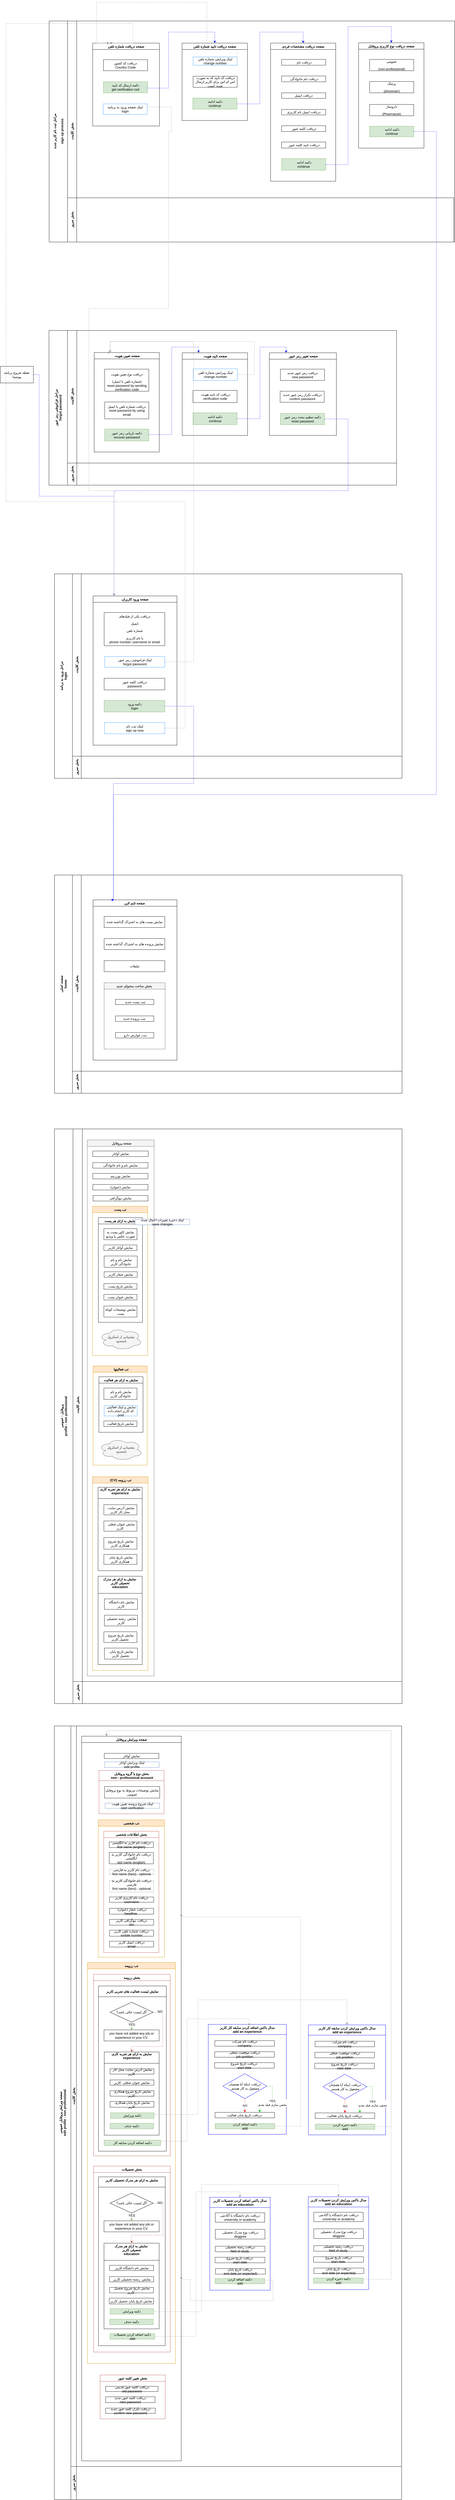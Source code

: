 <mxfile version="10.9.6" type="github"><diagram id="b9GVAKEWMfzDs2-g81gn" name="Page-1"><mxGraphModel dx="1796" dy="567" grid="1" gridSize="10" guides="1" tooltips="1" connect="1" arrows="1" fold="1" page="1" pageScale="1" pageWidth="850" pageHeight="1100" math="0" shadow="0"><root><mxCell id="0"/><mxCell id="1" parent="0"/><mxCell id="wLQDrf0o4dtdJCLL75EW-2" value="&lt;p&gt;مراحل ثبت نام کاربر جدبد&lt;/p&gt;&lt;p&gt;sign up process&lt;/p&gt;" style="swimlane;html=1;childLayout=stackLayout;resizeParent=1;resizeParentMax=0;horizontal=0;startSize=67;horizontalStack=0;" parent="1" vertex="1"><mxGeometry x="-643" y="160" width="1470" height="800" as="geometry"/></mxCell><mxCell id="wLQDrf0o4dtdJCLL75EW-3" value="بخش کلاینت&lt;br&gt;" style="swimlane;html=1;startSize=33;horizontal=0;" parent="wLQDrf0o4dtdJCLL75EW-2" vertex="1"><mxGeometry x="67" width="1403" height="800" as="geometry"/></mxCell><mxCell id="wLQDrf0o4dtdJCLL75EW-8" value="صفحه دریافت شماره تلفن" style="swimlane;" parent="wLQDrf0o4dtdJCLL75EW-3" vertex="1"><mxGeometry x="91" y="80" width="242" height="300" as="geometry"/></mxCell><mxCell id="wLQDrf0o4dtdJCLL75EW-11" value="دریافت کد کشور&lt;br&gt;&lt;span&gt;Country Code&lt;/span&gt;&lt;br&gt;" style="rounded=0;whiteSpace=wrap;html=1;" parent="wLQDrf0o4dtdJCLL75EW-8" vertex="1"><mxGeometry x="39" y="60" width="160" height="40" as="geometry"/></mxCell><mxCell id="KrwDfEtRH2UAjSi0MhbC-22" value="دکمه ارسال کد تایید&lt;br&gt;get verification cod&lt;br&gt;" style="rounded=0;whiteSpace=wrap;html=1;fillColor=#d5e8d4;strokeColor=#82b366;" parent="wLQDrf0o4dtdJCLL75EW-8" vertex="1"><mxGeometry x="39" y="140" width="160" height="40" as="geometry"/></mxCell><mxCell id="KrwDfEtRH2UAjSi0MhbC-381" value="لینک صفحه ورود به برنامه&lt;br&gt;login&lt;br&gt;" style="rounded=0;whiteSpace=wrap;html=1;fillColor=#FFFFFF;strokeColor=#3399FF;" parent="wLQDrf0o4dtdJCLL75EW-8" vertex="1"><mxGeometry x="38" y="220" width="160" height="38" as="geometry"/></mxCell><mxCell id="wLQDrf0o4dtdJCLL75EW-12" value="صفحه دریافت تایید شماره تلفن" style="swimlane;" parent="wLQDrf0o4dtdJCLL75EW-3" vertex="1"><mxGeometry x="415" y="80" width="237" height="280" as="geometry"/></mxCell><mxCell id="wLQDrf0o4dtdJCLL75EW-13" value="&lt;p&gt;&amp;nbsp;دریافت کد تایید که به صورت اس ام اس برای کاربر ارسال شده&amp;nbsp; است&lt;/p&gt;" style="rounded=0;whiteSpace=wrap;html=1;" parent="wLQDrf0o4dtdJCLL75EW-12" vertex="1"><mxGeometry x="40" y="120" width="160" height="40" as="geometry"/></mxCell><mxCell id="KrwDfEtRH2UAjSi0MhbC-23" value="&amp;nbsp;دکمه ادامه&lt;br&gt;continue&lt;br&gt;" style="rounded=0;whiteSpace=wrap;html=1;fillColor=#d5e8d4;strokeColor=#82b366;" parent="wLQDrf0o4dtdJCLL75EW-12" vertex="1"><mxGeometry x="39" y="199" width="160" height="40" as="geometry"/></mxCell><mxCell id="KrwDfEtRH2UAjSi0MhbC-384" value="لینک ویرایش شماره تلفن&lt;br&gt;change number&lt;br&gt;" style="rounded=0;whiteSpace=wrap;html=1;fillColor=#FFFFFF;strokeColor=#3399FF;" parent="wLQDrf0o4dtdJCLL75EW-12" vertex="1"><mxGeometry x="40" y="50" width="160" height="30" as="geometry"/></mxCell><mxCell id="wLQDrf0o4dtdJCLL75EW-15" value="صفحه دریافت مشخصات فردی" style="swimlane;" parent="wLQDrf0o4dtdJCLL75EW-3" vertex="1"><mxGeometry x="736" y="80" width="236" height="500" as="geometry"/></mxCell><mxCell id="wLQDrf0o4dtdJCLL75EW-16" value="&lt;p&gt;&amp;nbsp;دریافت نام&lt;/p&gt;" style="rounded=0;whiteSpace=wrap;html=1;" parent="wLQDrf0o4dtdJCLL75EW-15" vertex="1"><mxGeometry x="40" y="59" width="160" height="21" as="geometry"/></mxCell><mxCell id="wLQDrf0o4dtdJCLL75EW-17" value="&amp;nbsp;دریافت&amp;nbsp;&lt;span&gt;نام خانوادگی&lt;/span&gt;&lt;br&gt;" style="rounded=0;whiteSpace=wrap;html=1;" parent="wLQDrf0o4dtdJCLL75EW-15" vertex="1"><mxGeometry x="40" y="119" width="160" height="21" as="geometry"/></mxCell><mxCell id="wLQDrf0o4dtdJCLL75EW-19" value="&lt;span&gt;دریافت&amp;nbsp;&lt;/span&gt;&lt;span&gt;ایمیل&lt;/span&gt;" style="rounded=0;whiteSpace=wrap;html=1;" parent="wLQDrf0o4dtdJCLL75EW-15" vertex="1"><mxGeometry x="40" y="180" width="160" height="20" as="geometry"/></mxCell><mxCell id="wLQDrf0o4dtdJCLL75EW-20" value="&lt;span&gt;دریافت&amp;nbsp;&lt;/span&gt;&lt;span&gt;ایمیل&amp;nbsp;&lt;/span&gt;&lt;span&gt;نام کاربری&lt;/span&gt;" style="rounded=0;whiteSpace=wrap;html=1;" parent="wLQDrf0o4dtdJCLL75EW-15" vertex="1"><mxGeometry x="40" y="240" width="160" height="20" as="geometry"/></mxCell><mxCell id="wLQDrf0o4dtdJCLL75EW-21" value="&lt;p&gt;&lt;/p&gt;&lt;p&gt;&lt;/p&gt;&lt;p&gt;&lt;/p&gt;&lt;p&gt;&amp;nbsp;دریافت کلمه عبور&lt;/p&gt;" style="rounded=0;whiteSpace=wrap;html=1;" parent="wLQDrf0o4dtdJCLL75EW-15" vertex="1"><mxGeometry x="40" y="299" width="160" height="21" as="geometry"/></mxCell><mxCell id="wLQDrf0o4dtdJCLL75EW-22" value="&lt;p&gt;&lt;/p&gt;&lt;p&gt;&lt;/p&gt;&lt;p&gt;&lt;/p&gt;&lt;p&gt;&lt;/p&gt;&lt;p&gt;&amp;nbsp;دریافت تایید کلمه عبور&lt;/p&gt;" style="rounded=0;whiteSpace=wrap;html=1;" parent="wLQDrf0o4dtdJCLL75EW-15" vertex="1"><mxGeometry x="40" y="358" width="160" height="22" as="geometry"/></mxCell><mxCell id="KrwDfEtRH2UAjSi0MhbC-25" value="&amp;nbsp;دکمه ادامه&lt;br&gt;continue&lt;br&gt;" style="rounded=0;whiteSpace=wrap;html=1;fillColor=#d5e8d4;strokeColor=#82b366;" parent="wLQDrf0o4dtdJCLL75EW-15" vertex="1"><mxGeometry x="40" y="418" width="160" height="42" as="geometry"/></mxCell><mxCell id="wLQDrf0o4dtdJCLL75EW-23" value="صفحه دریافت نوع کاربری پروفایل" style="swimlane;" parent="wLQDrf0o4dtdJCLL75EW-3" vertex="1"><mxGeometry x="1055" y="79" width="237" height="381" as="geometry"/></mxCell><mxCell id="wLQDrf0o4dtdJCLL75EW-24" value="&lt;p&gt;&lt;/p&gt;&lt;p&gt;عمومی&lt;/p&gt;&lt;p&gt;&lt;span&gt;(non-professional)&lt;/span&gt;&lt;/p&gt;" style="rounded=0;whiteSpace=wrap;html=1;" parent="wLQDrf0o4dtdJCLL75EW-23" vertex="1"><mxGeometry x="40" y="60" width="160" height="41" as="geometry"/></mxCell><mxCell id="wLQDrf0o4dtdJCLL75EW-25" value="&lt;p&gt;&lt;/p&gt;&lt;p&gt;پزشک&lt;/p&gt;&lt;p&gt;(physician)&lt;/p&gt;" style="rounded=0;whiteSpace=wrap;html=1;" parent="wLQDrf0o4dtdJCLL75EW-23" vertex="1"><mxGeometry x="40" y="140" width="160" height="41" as="geometry"/></mxCell><mxCell id="wLQDrf0o4dtdJCLL75EW-26" value="&lt;p&gt;&lt;/p&gt;&lt;p&gt;&lt;/p&gt;&lt;p&gt;داروساز&lt;/p&gt;&lt;p&gt;(Pharmacist)&lt;/p&gt;" style="rounded=0;whiteSpace=wrap;html=1;" parent="wLQDrf0o4dtdJCLL75EW-23" vertex="1"><mxGeometry x="40" y="223" width="160" height="41" as="geometry"/></mxCell><mxCell id="KrwDfEtRH2UAjSi0MhbC-26" value="&amp;nbsp;دکمه ادامه&lt;br&gt;continue&lt;br&gt;" style="rounded=0;whiteSpace=wrap;html=1;fillColor=#d5e8d4;strokeColor=#82b366;" parent="wLQDrf0o4dtdJCLL75EW-23" vertex="1"><mxGeometry x="40" y="302" width="160" height="38" as="geometry"/></mxCell><mxCell id="KrwDfEtRH2UAjSi0MhbC-28" style="edgeStyle=orthogonalEdgeStyle;rounded=0;orthogonalLoop=1;jettySize=auto;html=1;exitX=1;exitY=0.5;exitDx=0;exitDy=0;entryX=0.5;entryY=0;entryDx=0;entryDy=0;dashed=1;fillColor=#dae8fc;strokeColor=#0000FF;" parent="wLQDrf0o4dtdJCLL75EW-3" source="KrwDfEtRH2UAjSi0MhbC-22" target="wLQDrf0o4dtdJCLL75EW-12" edge="1"><mxGeometry relative="1" as="geometry"><Array as="points"><mxPoint x="366" y="243"/><mxPoint x="366" y="40"/></Array></mxGeometry></mxCell><mxCell id="KrwDfEtRH2UAjSi0MhbC-29" style="edgeStyle=orthogonalEdgeStyle;rounded=0;orthogonalLoop=1;jettySize=auto;html=1;exitX=1;exitY=0.5;exitDx=0;exitDy=0;entryX=0.5;entryY=0;entryDx=0;entryDy=0;dashed=1;fillColor=#dae8fc;strokeColor=#0000FF;" parent="wLQDrf0o4dtdJCLL75EW-3" source="KrwDfEtRH2UAjSi0MhbC-23" target="wLQDrf0o4dtdJCLL75EW-15" edge="1"><mxGeometry relative="1" as="geometry"><Array as="points"><mxPoint x="697" y="300"/><mxPoint x="697" y="40"/><mxPoint x="854" y="40"/></Array></mxGeometry></mxCell><mxCell id="KrwDfEtRH2UAjSi0MhbC-30" style="edgeStyle=orthogonalEdgeStyle;rounded=0;orthogonalLoop=1;jettySize=auto;html=1;exitX=1;exitY=0.5;exitDx=0;exitDy=0;entryX=0.5;entryY=0;entryDx=0;entryDy=0;dashed=1;fillColor=#dae8fc;strokeColor=#0000FF;" parent="wLQDrf0o4dtdJCLL75EW-3" source="KrwDfEtRH2UAjSi0MhbC-25" target="wLQDrf0o4dtdJCLL75EW-23" edge="1"><mxGeometry relative="1" as="geometry"><Array as="points"><mxPoint x="1017" y="520"/><mxPoint x="1017" y="20"/><mxPoint x="1174" y="20"/></Array></mxGeometry></mxCell><mxCell id="KrwDfEtRH2UAjSi0MhbC-386" style="edgeStyle=orthogonalEdgeStyle;rounded=0;orthogonalLoop=1;jettySize=auto;html=1;exitX=1;exitY=0.75;exitDx=0;exitDy=0;entryX=0.25;entryY=0;entryDx=0;entryDy=0;dashed=1;strokeColor=#999999;" parent="wLQDrf0o4dtdJCLL75EW-3" source="KrwDfEtRH2UAjSi0MhbC-384" target="wLQDrf0o4dtdJCLL75EW-8" edge="1"><mxGeometry relative="1" as="geometry"><Array as="points"><mxPoint x="494" y="104"/><mxPoint x="494" y="92"/><mxPoint x="505" y="92"/><mxPoint x="505" y="-68"/><mxPoint x="105" y="-68"/></Array></mxGeometry></mxCell><mxCell id="wLQDrf0o4dtdJCLL75EW-4" value="بخش سرور" style="swimlane;html=1;startSize=33;horizontal=0;" parent="wLQDrf0o4dtdJCLL75EW-3" vertex="1"><mxGeometry y="640" width="1400" height="160" as="geometry"/></mxCell><mxCell id="wLQDrf0o4dtdJCLL75EW-34" value="مراحل ورود به برنامه&lt;br&gt;login&lt;br&gt;" style="swimlane;html=1;childLayout=stackLayout;resizeParent=1;resizeParentMax=0;horizontal=0;startSize=65;horizontalStack=0;" parent="1" vertex="1"><mxGeometry x="-623.5" y="2161" width="1260" height="740" as="geometry"/></mxCell><mxCell id="wLQDrf0o4dtdJCLL75EW-35" value="بخش کلاینت" style="swimlane;html=1;startSize=32;horizontal=0;" parent="wLQDrf0o4dtdJCLL75EW-34" vertex="1"><mxGeometry x="65" width="1195" height="660" as="geometry"/></mxCell><mxCell id="wLQDrf0o4dtdJCLL75EW-38" value="صفحه ورود کاربران" style="swimlane;" parent="wLQDrf0o4dtdJCLL75EW-35" vertex="1"><mxGeometry x="75" y="80" width="304" height="540" as="geometry"/></mxCell><mxCell id="wLQDrf0o4dtdJCLL75EW-39" value="&lt;p&gt;&lt;/p&gt;&lt;p&gt;&lt;/p&gt;&lt;p&gt;&lt;/p&gt;&lt;p&gt;&lt;/p&gt;&lt;p&gt;&lt;/p&gt;&lt;p&gt;دریافت یکی از فیلدهای&lt;/p&gt;&lt;p&gt;&amp;nbsp;ایمیل,&lt;/p&gt;&lt;p&gt;&amp;nbsp;شماره تلفن&amp;nbsp;&lt;/p&gt;&lt;p&gt;یا نام کاربری&lt;br&gt;phone number, username or email&lt;br&gt;&lt;/p&gt;" style="rounded=0;whiteSpace=wrap;html=1;" parent="wLQDrf0o4dtdJCLL75EW-38" vertex="1"><mxGeometry x="40" y="60" width="220" height="120" as="geometry"/></mxCell><mxCell id="wLQDrf0o4dtdJCLL75EW-40" value="&lt;p&gt;&lt;/p&gt;&lt;p&gt;&lt;/p&gt;&lt;p&gt;&lt;/p&gt;&lt;p&gt;&lt;/p&gt;&lt;p&gt;&lt;/p&gt;&lt;p&gt;&lt;/p&gt;&lt;p&gt;دریافت کلمه عبور&lt;br&gt;password&lt;br&gt;&lt;/p&gt;" style="rounded=0;whiteSpace=wrap;html=1;" parent="wLQDrf0o4dtdJCLL75EW-38" vertex="1"><mxGeometry x="40" y="298" width="220" height="42" as="geometry"/></mxCell><mxCell id="KrwDfEtRH2UAjSi0MhbC-41" value="دکمه ورود&lt;br&gt;login&lt;br&gt;" style="rounded=0;whiteSpace=wrap;html=1;fillColor=#d5e8d4;strokeColor=#82b366;" parent="wLQDrf0o4dtdJCLL75EW-38" vertex="1"><mxGeometry x="40" y="378" width="220" height="42" as="geometry"/></mxCell><mxCell id="KrwDfEtRH2UAjSi0MhbC-417" value="لینک فراموشی رمز عبور&lt;br&gt;forgot password&lt;br&gt;" style="rounded=0;whiteSpace=wrap;html=1;fillColor=#FFFFFF;strokeColor=#3399FF;" parent="wLQDrf0o4dtdJCLL75EW-38" vertex="1"><mxGeometry x="42" y="219" width="218" height="39" as="geometry"/></mxCell><mxCell id="KrwDfEtRH2UAjSi0MhbC-418" value="لینک ثبت نام&lt;br&gt;sign up now&lt;br&gt;" style="rounded=0;whiteSpace=wrap;html=1;fillColor=#FFFFFF;strokeColor=#3399FF;" parent="wLQDrf0o4dtdJCLL75EW-38" vertex="1"><mxGeometry x="41" y="458" width="219" height="41" as="geometry"/></mxCell><mxCell id="wLQDrf0o4dtdJCLL75EW-36" value="بخش سرور" style="swimlane;html=1;startSize=32;horizontal=0;" parent="wLQDrf0o4dtdJCLL75EW-34" vertex="1"><mxGeometry x="65" y="660" width="1195" height="80" as="geometry"/></mxCell><mxCell id="wLQDrf0o4dtdJCLL75EW-41" value="صفحه اصلی&lt;br&gt;home&lt;br&gt;" style="swimlane;html=1;childLayout=stackLayout;resizeParent=1;resizeParentMax=0;horizontal=0;startSize=65;horizontalStack=0;" parent="1" vertex="1"><mxGeometry x="-623.5" y="3251" width="1260" height="790" as="geometry"/></mxCell><mxCell id="wLQDrf0o4dtdJCLL75EW-42" value="بخش کلاینت" style="swimlane;html=1;startSize=32;horizontal=0;" parent="wLQDrf0o4dtdJCLL75EW-41" vertex="1"><mxGeometry x="65" width="1195" height="790" as="geometry"/></mxCell><mxCell id="wLQDrf0o4dtdJCLL75EW-64" value="صفحه تایم لاین " style="swimlane;" parent="wLQDrf0o4dtdJCLL75EW-42" vertex="1"><mxGeometry x="75" y="90" width="304" height="580" as="geometry"/></mxCell><mxCell id="wLQDrf0o4dtdJCLL75EW-50" value="بخش ساخت محتوای جدید " style="swimlane;fillColor=#f5f5f5;strokeColor=#666666;fontColor=#333333;" parent="wLQDrf0o4dtdJCLL75EW-64" vertex="1"><mxGeometry x="40" y="300" width="221" height="240" as="geometry"/></mxCell><mxCell id="wLQDrf0o4dtdJCLL75EW-51" value="&lt;p&gt;&lt;/p&gt;&lt;p&gt;&lt;/p&gt;&lt;p&gt;&lt;/p&gt;&lt;p&gt;&lt;/p&gt;&lt;p&gt;&lt;/p&gt;&lt;p&gt;&amp;nbsp;ثبت پست جدید&lt;/p&gt;" style="rounded=0;whiteSpace=wrap;html=1;" parent="wLQDrf0o4dtdJCLL75EW-50" vertex="1"><mxGeometry x="41" y="60" width="139" height="19" as="geometry"/></mxCell><mxCell id="wLQDrf0o4dtdJCLL75EW-52" value="&lt;p&gt;&lt;/p&gt;&lt;p&gt;&lt;/p&gt;&lt;p&gt;&lt;/p&gt;&lt;p&gt;&lt;/p&gt;&lt;p&gt;&lt;/p&gt;&lt;p&gt;&lt;/p&gt;&lt;p&gt;ثبت پرونده جدید&amp;nbsp;&lt;/p&gt;" style="rounded=0;whiteSpace=wrap;html=1;" parent="wLQDrf0o4dtdJCLL75EW-50" vertex="1"><mxGeometry x="41" y="120" width="139" height="20" as="geometry"/></mxCell><mxCell id="KrwDfEtRH2UAjSi0MhbC-62" value="&lt;p&gt;&lt;/p&gt;&lt;p&gt;&lt;/p&gt;&lt;p&gt;&lt;/p&gt;&lt;p&gt;&lt;/p&gt;&lt;p&gt;&lt;/p&gt;&lt;p&gt;&lt;/p&gt;&lt;p&gt;&amp;nbsp;ثبت عوارض دارو&lt;br&gt;&lt;/p&gt;" style="rounded=0;whiteSpace=wrap;html=1;" parent="wLQDrf0o4dtdJCLL75EW-50" vertex="1"><mxGeometry x="41" y="180" width="139" height="20" as="geometry"/></mxCell><mxCell id="wLQDrf0o4dtdJCLL75EW-68" value="&lt;p&gt;&lt;/p&gt;&lt;p&gt;&lt;/p&gt;&lt;p&gt;&lt;/p&gt;&lt;p&gt;&lt;/p&gt;&lt;p&gt;&lt;/p&gt;&lt;p&gt;نمایش پست های به اشتراک گذاشته شده&lt;/p&gt;" style="rounded=0;whiteSpace=wrap;html=1;" parent="wLQDrf0o4dtdJCLL75EW-64" vertex="1"><mxGeometry x="40" y="60" width="220" height="40" as="geometry"/></mxCell><mxCell id="wLQDrf0o4dtdJCLL75EW-69" value="&lt;p&gt;&lt;/p&gt;&lt;p&gt;&lt;/p&gt;&lt;p&gt;&lt;/p&gt;&lt;p&gt;&lt;/p&gt;&lt;p&gt;&lt;/p&gt;&lt;p&gt;نمایش پرونده های به اشتراک گذاشته شده&lt;/p&gt;" style="rounded=0;whiteSpace=wrap;html=1;" parent="wLQDrf0o4dtdJCLL75EW-64" vertex="1"><mxGeometry x="40" y="140" width="220" height="40" as="geometry"/></mxCell><mxCell id="wLQDrf0o4dtdJCLL75EW-70" value="&lt;p&gt;&lt;/p&gt;&lt;p&gt;&lt;/p&gt;&lt;p&gt;&lt;/p&gt;&lt;p&gt;&lt;/p&gt;&lt;p&gt;&lt;/p&gt;&lt;p&gt;تبلیغات&lt;/p&gt;" style="rounded=0;whiteSpace=wrap;html=1;" parent="wLQDrf0o4dtdJCLL75EW-64" vertex="1"><mxGeometry x="40" y="220" width="220" height="40" as="geometry"/></mxCell><mxCell id="wLQDrf0o4dtdJCLL75EW-46" value="بخش سرور" style="swimlane;html=1;startSize=32;horizontal=0;" parent="wLQDrf0o4dtdJCLL75EW-42" vertex="1"><mxGeometry y="710" width="1195" height="80" as="geometry"/></mxCell><mxCell id="wLQDrf0o4dtdJCLL75EW-75" value="صفحه ویرایش پروفایل عمومی&lt;br&gt;edit profile - non professional&lt;br&gt;" style="swimlane;html=1;childLayout=stackLayout;resizeParent=1;resizeParentMax=0;horizontal=0;startSize=60;horizontalStack=0;" parent="1" vertex="1"><mxGeometry x="-624" y="6331" width="1259" height="2800" as="geometry"/></mxCell><mxCell id="wLQDrf0o4dtdJCLL75EW-76" value="بخش کلاینت" style="swimlane;html=1;startSize=20;horizontal=0;" parent="wLQDrf0o4dtdJCLL75EW-75" vertex="1"><mxGeometry x="60" width="1199" height="2680" as="geometry"/></mxCell><mxCell id="KrwDfEtRH2UAjSi0MhbC-155" value="صفحه ویرایش پروفایل" style="swimlane;startSize=23;" parent="wLQDrf0o4dtdJCLL75EW-76" vertex="1"><mxGeometry x="39" y="37" width="361" height="2623" as="geometry"/></mxCell><mxCell id="KrwDfEtRH2UAjSi0MhbC-156" value="&lt;p&gt;&lt;/p&gt;&lt;p&gt;&lt;/p&gt;&lt;p&gt;&lt;/p&gt;&lt;p&gt;&lt;/p&gt;&lt;p&gt;&lt;/p&gt;&lt;p&gt;نمایش آواتار&lt;/p&gt;" style="rounded=0;whiteSpace=wrap;html=1;" parent="KrwDfEtRH2UAjSi0MhbC-155" vertex="1"><mxGeometry x="82" y="62" width="198" height="19" as="geometry"/></mxCell><mxCell id="KrwDfEtRH2UAjSi0MhbC-169" value="تب شخصی" style="swimlane;startSize=23;fillColor=#ffe6cc;strokeColor=#d79b00;" parent="KrwDfEtRH2UAjSi0MhbC-155" vertex="1"><mxGeometry x="60" y="303" width="240" height="497" as="geometry"/></mxCell><mxCell id="KrwDfEtRH2UAjSi0MhbC-162" value="بخش اطلاعات شخصی" style="swimlane;fillColor=#FFFFFF;strokeColor=#b85450;" parent="KrwDfEtRH2UAjSi0MhbC-169" vertex="1"><mxGeometry x="20" y="41" width="200" height="439" as="geometry"/></mxCell><mxCell id="KrwDfEtRH2UAjSi0MhbC-163" value="&lt;p&gt;&lt;/p&gt;&lt;p&gt;&lt;/p&gt;&lt;p&gt;&lt;/p&gt;&lt;p&gt;&lt;/p&gt;&lt;p&gt;&lt;/p&gt;&lt;p&gt;دریافت نام کاربر به انگلیسی&lt;br&gt;first name (english)&lt;br&gt;&lt;/p&gt;" style="rounded=0;whiteSpace=wrap;html=1;" parent="KrwDfEtRH2UAjSi0MhbC-162" vertex="1"><mxGeometry x="20" y="39" width="160" height="20" as="geometry"/></mxCell><mxCell id="KrwDfEtRH2UAjSi0MhbC-164" value="&lt;p&gt;&lt;/p&gt;&lt;p&gt;&lt;/p&gt;&lt;p&gt;&lt;/p&gt;&lt;p&gt;&lt;/p&gt;&lt;p&gt;&lt;/p&gt;&lt;p&gt;&lt;/p&gt;&lt;p&gt;دریافت نام خانوادگی کاربر به انگلیسی&lt;br&gt;last name (english)&lt;br&gt;&lt;/p&gt;" style="rounded=0;whiteSpace=wrap;html=1;" parent="KrwDfEtRH2UAjSi0MhbC-162" vertex="1"><mxGeometry x="20" y="77" width="160" height="41" as="geometry"/></mxCell><mxCell id="KrwDfEtRH2UAjSi0MhbC-165" value="&lt;p&gt;&lt;/p&gt;&lt;p&gt;&lt;/p&gt;&lt;p&gt;&lt;/p&gt;&lt;p&gt;&lt;/p&gt;&lt;p&gt;&lt;/p&gt;&lt;p&gt;&lt;/p&gt;&lt;p&gt;&lt;font color=&quot;#000000&quot;&gt;دریافت نام کاربر به فارسی&lt;br&gt;first name (farsi) - optional&lt;/font&gt;&lt;br&gt;&lt;/p&gt;" style="rounded=0;whiteSpace=wrap;html=1;fillColor=#FFFFFF;strokeColor=#ADADAD;fontColor=#ffffff;" parent="KrwDfEtRH2UAjSi0MhbC-162" vertex="1"><mxGeometry x="21" y="137" width="160" height="20" as="geometry"/></mxCell><mxCell id="KrwDfEtRH2UAjSi0MhbC-166" value="&lt;p&gt;&lt;/p&gt;&lt;p&gt;&lt;/p&gt;&lt;p&gt;&lt;/p&gt;&lt;p&gt;&lt;/p&gt;&lt;p&gt;&lt;/p&gt;&lt;p&gt;&lt;/p&gt;&lt;p&gt;&lt;font color=&quot;#000000&quot;&gt;دریافت نام خانوادگی کاربر به فارسی&lt;br&gt;&lt;span&gt;first name (farsi) - optional&lt;/span&gt;&lt;br&gt;&lt;/font&gt;&lt;br&gt;&lt;/p&gt;" style="rounded=0;whiteSpace=wrap;html=1;fillColor=#FFFFFF;strokeColor=#ADADAD;fontColor=#ffffff;" parent="KrwDfEtRH2UAjSi0MhbC-162" vertex="1"><mxGeometry x="21" y="179" width="160" height="41" as="geometry"/></mxCell><mxCell id="KrwDfEtRH2UAjSi0MhbC-168" value="&lt;p&gt;&lt;/p&gt;&lt;p&gt;&lt;/p&gt;&lt;p&gt;&lt;/p&gt;&lt;p&gt;&lt;/p&gt;&lt;p&gt;&lt;/p&gt;&lt;p&gt;دریافت نام کاربری کاربر&lt;br&gt;username&lt;br&gt;&lt;/p&gt;" style="rounded=0;whiteSpace=wrap;html=1;" parent="KrwDfEtRH2UAjSi0MhbC-162" vertex="1"><mxGeometry x="21" y="238" width="160" height="19" as="geometry"/></mxCell><mxCell id="KrwDfEtRH2UAjSi0MhbC-170" value="&lt;p&gt;&lt;/p&gt;&lt;p&gt;&lt;/p&gt;&lt;p&gt;&lt;/p&gt;&lt;p&gt;&lt;/p&gt;&lt;p&gt;&lt;/p&gt;&lt;p&gt;&amp;nbsp;(دریافت شعار (عنوان&lt;br&gt;headline&amp;nbsp;&amp;nbsp;&lt;/p&gt;" style="rounded=0;whiteSpace=wrap;html=1;" parent="KrwDfEtRH2UAjSi0MhbC-162" vertex="1"><mxGeometry x="21" y="279" width="160" height="21" as="geometry"/></mxCell><mxCell id="KrwDfEtRH2UAjSi0MhbC-171" value="&lt;p&gt;&lt;/p&gt;&lt;p&gt;&lt;/p&gt;&lt;p&gt;&lt;/p&gt;&lt;p&gt;&lt;/p&gt;&lt;p&gt;&lt;/p&gt;&lt;p&gt;&lt;/p&gt;&lt;p&gt;دریافت بیوگرافی کاربر&lt;br&gt;bio&lt;/p&gt;" style="rounded=0;whiteSpace=wrap;html=1;" parent="KrwDfEtRH2UAjSi0MhbC-162" vertex="1"><mxGeometry x="21" y="319" width="160" height="21" as="geometry"/></mxCell><mxCell id="KrwDfEtRH2UAjSi0MhbC-172" value="&lt;p&gt;&lt;/p&gt;&lt;p&gt;&lt;/p&gt;&lt;p&gt;&lt;/p&gt;&lt;p&gt;&lt;/p&gt;&lt;p&gt;&lt;/p&gt;&lt;p&gt;&lt;/p&gt;&lt;p&gt;دریافت شماره تلفن کاربر&lt;br&gt;mobile number&lt;br&gt;&lt;/p&gt;" style="rounded=0;whiteSpace=wrap;html=1;" parent="KrwDfEtRH2UAjSi0MhbC-162" vertex="1"><mxGeometry x="21" y="358" width="160" height="22" as="geometry"/></mxCell><mxCell id="KrwDfEtRH2UAjSi0MhbC-173" value="&lt;p&gt;&lt;/p&gt;&lt;p&gt;&lt;/p&gt;&lt;p&gt;&lt;/p&gt;&lt;p&gt;&lt;/p&gt;&lt;p&gt;&lt;/p&gt;&lt;p&gt;&lt;/p&gt;&lt;p&gt;دریافت ایمیل کاربر&lt;br&gt;email&lt;/p&gt;" style="rounded=0;whiteSpace=wrap;html=1;" parent="KrwDfEtRH2UAjSi0MhbC-162" vertex="1"><mxGeometry x="21" y="398" width="160" height="21" as="geometry"/></mxCell><mxCell id="KrwDfEtRH2UAjSi0MhbC-190" value="تب رزومه" style="swimlane;startSize=23;fillColor=#ffe6cc;strokeColor=#d79b00;" parent="KrwDfEtRH2UAjSi0MhbC-155" vertex="1"><mxGeometry x="21" y="819" width="319" height="1451" as="geometry"/></mxCell><mxCell id="KrwDfEtRH2UAjSi0MhbC-177" value="بخش رزومه" style="swimlane;fillColor=#FFFFFF;strokeColor=#b85450;" parent="KrwDfEtRH2UAjSi0MhbC-190" vertex="1"><mxGeometry x="22" y="43" width="278" height="657" as="geometry"/></mxCell><mxCell id="KrwDfEtRH2UAjSi0MhbC-279" value="نمایش لیست فعالیت های تجربی کاربر" style="swimlane;startSize=39;" parent="KrwDfEtRH2UAjSi0MhbC-177" vertex="1"><mxGeometry x="18" y="42" width="246" height="598" as="geometry"/></mxCell><mxCell id="KrwDfEtRH2UAjSi0MhbC-288" style="edgeStyle=orthogonalEdgeStyle;rounded=0;orthogonalLoop=1;jettySize=auto;html=1;exitX=0.5;exitY=1;exitDx=0;exitDy=0;entryX=0.5;entryY=0;entryDx=0;entryDy=0;dashed=1;strokeColor=#82b366;fillColor=#d5e8d4;" parent="KrwDfEtRH2UAjSi0MhbC-279" source="KrwDfEtRH2UAjSi0MhbC-282" target="KrwDfEtRH2UAjSi0MhbC-178" edge="1"><mxGeometry relative="1" as="geometry"/></mxCell><mxCell id="KrwDfEtRH2UAjSi0MhbC-290" value="YES" style="text;html=1;resizable=0;points=[];align=center;verticalAlign=middle;labelBackgroundColor=#ffffff;" parent="KrwDfEtRH2UAjSi0MhbC-288" vertex="1" connectable="0"><mxGeometry x="-0.4" relative="1" as="geometry"><mxPoint as="offset"/></mxGeometry></mxCell><mxCell id="KrwDfEtRH2UAjSi0MhbC-289" style="edgeStyle=orthogonalEdgeStyle;rounded=0;orthogonalLoop=1;jettySize=auto;html=1;exitX=1;exitY=0.5;exitDx=0;exitDy=0;entryX=0.5;entryY=0;entryDx=0;entryDy=0;dashed=1;strokeColor=#b85450;fillColor=#f8cecc;" parent="KrwDfEtRH2UAjSi0MhbC-279" source="KrwDfEtRH2UAjSi0MhbC-282" target="KrwDfEtRH2UAjSi0MhbC-283" edge="1"><mxGeometry relative="1" as="geometry"><Array as="points"><mxPoint x="233" y="96"/><mxPoint x="233" y="219"/><mxPoint x="121" y="219"/></Array></mxGeometry></mxCell><mxCell id="KrwDfEtRH2UAjSi0MhbC-291" value="NO" style="text;html=1;resizable=0;points=[];align=center;verticalAlign=middle;labelBackgroundColor=#ffffff;" parent="KrwDfEtRH2UAjSi0MhbC-289" vertex="1" connectable="0"><mxGeometry x="-0.822" y="3" relative="1" as="geometry"><mxPoint as="offset"/></mxGeometry></mxCell><mxCell id="KrwDfEtRH2UAjSi0MhbC-282" value="اگر لیست خالی باشد؟" style="rhombus;whiteSpace=wrap;html=1;" parent="KrwDfEtRH2UAjSi0MhbC-279" vertex="1"><mxGeometry x="42" y="59" width="156" height="72" as="geometry"/></mxCell><mxCell id="KrwDfEtRH2UAjSi0MhbC-178" value="&lt;p&gt;&lt;/p&gt;&lt;p&gt;&lt;/p&gt;&lt;p&gt;&lt;/p&gt;&lt;p&gt;&lt;/p&gt;&lt;p&gt;&lt;/p&gt;&lt;p&gt;&lt;/p&gt;&lt;p&gt;you have not added any job or experience in your CV.&lt;/p&gt;" style="rounded=0;whiteSpace=wrap;html=1;" parent="KrwDfEtRH2UAjSi0MhbC-279" vertex="1"><mxGeometry x="20" y="159" width="200" height="40" as="geometry"/></mxCell><mxCell id="KrwDfEtRH2UAjSi0MhbC-283" value="نمایش به ازای هر تجربه کاری&#10;experience&#10;" style="swimlane;startSize=41;" parent="KrwDfEtRH2UAjSi0MhbC-279" vertex="1"><mxGeometry x="21" y="239" width="199" height="301" as="geometry"/></mxCell><mxCell id="KrwDfEtRH2UAjSi0MhbC-284" value="&lt;p&gt;&lt;/p&gt;&lt;p&gt;&lt;/p&gt;&lt;p&gt;&lt;/p&gt;&lt;p&gt;&lt;/p&gt;&lt;p&gt;&lt;/p&gt;&lt;p&gt;&lt;/p&gt;&lt;p&gt;&amp;nbsp;نمایش آدرس سایت محل کار کاربر&amp;nbsp;&lt;br&gt;&lt;/p&gt;" style="rounded=0;whiteSpace=wrap;html=1;" parent="KrwDfEtRH2UAjSi0MhbC-283" vertex="1"><mxGeometry x="21" y="61" width="159" height="19" as="geometry"/></mxCell><mxCell id="KrwDfEtRH2UAjSi0MhbC-285" value="&lt;p&gt;&lt;/p&gt;&lt;p&gt;&lt;/p&gt;&lt;p&gt;&lt;/p&gt;&lt;p&gt;&lt;/p&gt;&lt;p&gt;&lt;/p&gt;&lt;p&gt;&lt;/p&gt;&lt;p&gt;&amp;nbsp;نمایش عنوان شغلی&amp;nbsp; کاربر&amp;nbsp;&lt;br&gt;&lt;/p&gt;" style="rounded=0;whiteSpace=wrap;html=1;" parent="KrwDfEtRH2UAjSi0MhbC-283" vertex="1"><mxGeometry x="21" y="101" width="159" height="19" as="geometry"/></mxCell><mxCell id="KrwDfEtRH2UAjSi0MhbC-286" value="&lt;p&gt;&lt;/p&gt;&lt;p&gt;&lt;/p&gt;&lt;p&gt;&lt;/p&gt;&lt;p&gt;&lt;/p&gt;&lt;p&gt;&lt;/p&gt;&lt;p&gt;&lt;/p&gt;&lt;p&gt;&amp;nbsp;نمایش تاریخ شروع همکاری کاربر&amp;nbsp;&lt;br&gt;&lt;/p&gt;" style="rounded=0;whiteSpace=wrap;html=1;" parent="KrwDfEtRH2UAjSi0MhbC-283" vertex="1"><mxGeometry x="21" y="140" width="159" height="20" as="geometry"/></mxCell><mxCell id="KrwDfEtRH2UAjSi0MhbC-287" value="&lt;p&gt;&lt;/p&gt;&lt;p&gt;&lt;/p&gt;&lt;p&gt;&lt;/p&gt;&lt;p&gt;&lt;/p&gt;&lt;p&gt;&lt;/p&gt;&lt;p&gt;&lt;/p&gt;&lt;p&gt;&amp;nbsp;نمایش تاریخ پایان همکاری کاربر&amp;nbsp;&lt;br&gt;&lt;/p&gt;" style="rounded=0;whiteSpace=wrap;html=1;" parent="KrwDfEtRH2UAjSi0MhbC-283" vertex="1"><mxGeometry x="21" y="179" width="159" height="21" as="geometry"/></mxCell><mxCell id="KrwDfEtRH2UAjSi0MhbC-358" value="&lt;p&gt;&lt;/p&gt;&lt;p&gt;&lt;/p&gt;&lt;p&gt;&lt;/p&gt;&lt;p&gt;&lt;/p&gt;&lt;p&gt;&lt;/p&gt;&lt;p&gt;&lt;/p&gt;&lt;p&gt;دکمه ویرایش&lt;/p&gt;" style="rounded=0;whiteSpace=wrap;html=1;fillColor=#d5e8d4;strokeColor=#82b366;" parent="KrwDfEtRH2UAjSi0MhbC-283" vertex="1"><mxGeometry x="22.5" y="220" width="158" height="20" as="geometry"/></mxCell><mxCell id="KrwDfEtRH2UAjSi0MhbC-359" value="&lt;p&gt;&lt;/p&gt;&lt;p&gt;&lt;/p&gt;&lt;p&gt;&lt;/p&gt;&lt;p&gt;&lt;/p&gt;&lt;p&gt;&lt;/p&gt;&lt;p&gt;&lt;/p&gt;&lt;p&gt;دکمه حذف&lt;/p&gt;" style="rounded=0;whiteSpace=wrap;html=1;fillColor=#d5e8d4;strokeColor=#82b366;" parent="KrwDfEtRH2UAjSi0MhbC-283" vertex="1"><mxGeometry x="21" y="258" width="158" height="20" as="geometry"/></mxCell><mxCell id="KrwDfEtRH2UAjSi0MhbC-179" value="&lt;p&gt;&lt;/p&gt;&lt;p&gt;&lt;/p&gt;&lt;p&gt;&lt;/p&gt;&lt;p&gt;&lt;/p&gt;&lt;p&gt;&lt;/p&gt;&lt;p&gt;&lt;/p&gt;&lt;p&gt;دکمه اضافه کردن سابقه کار&lt;/p&gt;" style="rounded=0;whiteSpace=wrap;html=1;fillColor=#d5e8d4;strokeColor=#82b366;" parent="KrwDfEtRH2UAjSi0MhbC-279" vertex="1"><mxGeometry x="20.5" y="558" width="205" height="20" as="geometry"/></mxCell><mxCell id="KrwDfEtRH2UAjSi0MhbC-187" value="بخش تحصیلات" style="swimlane;fillColor=#FFFFFF;strokeColor=#b85450;" parent="KrwDfEtRH2UAjSi0MhbC-190" vertex="1"><mxGeometry x="22" y="737" width="278" height="673" as="geometry"/></mxCell><mxCell id="KrwDfEtRH2UAjSi0MhbC-292" value="نمایش به ازای هر مدرک تحصیلی کاربر&#10;" style="swimlane;startSize=37;" parent="KrwDfEtRH2UAjSi0MhbC-187" vertex="1"><mxGeometry x="18" y="39" width="242" height="611" as="geometry"/></mxCell><mxCell id="KrwDfEtRH2UAjSi0MhbC-293" style="edgeStyle=orthogonalEdgeStyle;rounded=0;orthogonalLoop=1;jettySize=auto;html=1;exitX=0.5;exitY=1;exitDx=0;exitDy=0;entryX=0.5;entryY=0;entryDx=0;entryDy=0;dashed=1;strokeColor=#82b366;fillColor=#d5e8d4;" parent="KrwDfEtRH2UAjSi0MhbC-292" source="KrwDfEtRH2UAjSi0MhbC-297" target="KrwDfEtRH2UAjSi0MhbC-298" edge="1"><mxGeometry relative="1" as="geometry"/></mxCell><mxCell id="KrwDfEtRH2UAjSi0MhbC-294" value="YES" style="text;html=1;resizable=0;points=[];align=center;verticalAlign=middle;labelBackgroundColor=#ffffff;" parent="KrwDfEtRH2UAjSi0MhbC-293" vertex="1" connectable="0"><mxGeometry x="-0.4" relative="1" as="geometry"><mxPoint as="offset"/></mxGeometry></mxCell><mxCell id="KrwDfEtRH2UAjSi0MhbC-295" style="edgeStyle=orthogonalEdgeStyle;rounded=0;orthogonalLoop=1;jettySize=auto;html=1;exitX=1;exitY=0.5;exitDx=0;exitDy=0;dashed=1;strokeColor=#b85450;fillColor=#f8cecc;entryX=0.5;entryY=0;entryDx=0;entryDy=0;" parent="KrwDfEtRH2UAjSi0MhbC-292" source="KrwDfEtRH2UAjSi0MhbC-297" target="KrwDfEtRH2UAjSi0MhbC-304" edge="1"><mxGeometry relative="1" as="geometry"><Array as="points"><mxPoint x="199" y="97"/><mxPoint x="234" y="97"/><mxPoint x="234" y="211"/><mxPoint x="119" y="211"/></Array><mxPoint x="519.5" y="211" as="targetPoint"/></mxGeometry></mxCell><mxCell id="KrwDfEtRH2UAjSi0MhbC-296" value="NO" style="text;html=1;resizable=0;points=[];align=center;verticalAlign=middle;labelBackgroundColor=#ffffff;" parent="KrwDfEtRH2UAjSi0MhbC-295" vertex="1" connectable="0"><mxGeometry x="-0.822" y="3" relative="1" as="geometry"><mxPoint as="offset"/></mxGeometry></mxCell><mxCell id="KrwDfEtRH2UAjSi0MhbC-297" value="اگر لیست خالی باشد؟" style="rhombus;whiteSpace=wrap;html=1;" parent="KrwDfEtRH2UAjSi0MhbC-292" vertex="1"><mxGeometry x="42" y="59" width="156" height="72" as="geometry"/></mxCell><mxCell id="KrwDfEtRH2UAjSi0MhbC-298" value="&lt;p&gt;&lt;/p&gt;&lt;p&gt;&lt;/p&gt;&lt;p&gt;&lt;/p&gt;&lt;p&gt;&lt;/p&gt;&lt;p&gt;&lt;/p&gt;&lt;p&gt;&lt;/p&gt;&lt;p&gt;you have not added any job or experience in your CV.&lt;/p&gt;" style="rounded=0;whiteSpace=wrap;html=1;" parent="KrwDfEtRH2UAjSi0MhbC-292" vertex="1"><mxGeometry x="20" y="159" width="200" height="40" as="geometry"/></mxCell><mxCell id="KrwDfEtRH2UAjSi0MhbC-304" value="نمایش به ازای هر مدرک &#10;تحصیلی کاربر&#10;education&#10;" style="swimlane;startSize=62;" parent="KrwDfEtRH2UAjSi0MhbC-292" vertex="1"><mxGeometry x="20" y="240" width="200" height="310" as="geometry"/></mxCell><mxCell id="KrwDfEtRH2UAjSi0MhbC-305" value="&lt;p&gt;&lt;/p&gt;&lt;p&gt;&lt;/p&gt;&lt;p&gt;&lt;/p&gt;&lt;p&gt;&lt;/p&gt;&lt;p&gt;&lt;/p&gt;&lt;p&gt;&lt;/p&gt;&lt;p&gt;&amp;nbsp;نمایش تاریخ شروع تحصیل کاربر&amp;nbsp;&lt;br&gt;&lt;/p&gt;" style="rounded=0;whiteSpace=wrap;html=1;" parent="KrwDfEtRH2UAjSi0MhbC-304" vertex="1"><mxGeometry x="20" y="160" width="159" height="20" as="geometry"/></mxCell><mxCell id="KrwDfEtRH2UAjSi0MhbC-306" value="&lt;p&gt;&lt;/p&gt;&lt;p&gt;&lt;/p&gt;&lt;p&gt;&lt;/p&gt;&lt;p&gt;&lt;/p&gt;&lt;p&gt;&lt;/p&gt;&lt;p&gt;&lt;/p&gt;&lt;p&gt;&amp;nbsp;نمایش تاریخ پایان تحصیل کاربر&amp;nbsp;&lt;br&gt;&lt;/p&gt;" style="rounded=0;whiteSpace=wrap;html=1;" parent="KrwDfEtRH2UAjSi0MhbC-304" vertex="1"><mxGeometry x="19" y="199" width="161" height="21" as="geometry"/></mxCell><mxCell id="KrwDfEtRH2UAjSi0MhbC-307" value="&lt;p&gt;&lt;/p&gt;&lt;p&gt;&lt;/p&gt;&lt;p&gt;&lt;/p&gt;&lt;p&gt;&lt;/p&gt;&lt;p&gt;&lt;/p&gt;&lt;p&gt;&lt;/p&gt;&lt;p&gt;&amp;nbsp;نمایش نام دانشگاه کاربر&lt;br&gt;&lt;/p&gt;" style="rounded=0;whiteSpace=wrap;html=1;" parent="KrwDfEtRH2UAjSi0MhbC-304" vertex="1"><mxGeometry x="20" y="80" width="160" height="19" as="geometry"/></mxCell><mxCell id="KrwDfEtRH2UAjSi0MhbC-308" value="&lt;p&gt;&lt;/p&gt;&lt;p&gt;&lt;/p&gt;&lt;p&gt;&lt;/p&gt;&lt;p&gt;&lt;/p&gt;&lt;p&gt;&lt;/p&gt;&lt;p&gt;&lt;/p&gt;&lt;p&gt;&amp;nbsp;نمایش&amp;nbsp; رشته تحصیلی کاربر&lt;br&gt;&lt;/p&gt;" style="rounded=0;whiteSpace=wrap;html=1;" parent="KrwDfEtRH2UAjSi0MhbC-304" vertex="1"><mxGeometry x="20" y="121" width="160" height="19" as="geometry"/></mxCell><mxCell id="KrwDfEtRH2UAjSi0MhbC-356" value="&lt;p&gt;&lt;/p&gt;&lt;p&gt;&lt;/p&gt;&lt;p&gt;&lt;/p&gt;&lt;p&gt;&lt;/p&gt;&lt;p&gt;&lt;/p&gt;&lt;p&gt;&lt;/p&gt;&lt;p&gt;دکمه ویرایش&lt;/p&gt;" style="rounded=0;whiteSpace=wrap;html=1;fillColor=#d5e8d4;strokeColor=#82b366;" parent="KrwDfEtRH2UAjSi0MhbC-304" vertex="1"><mxGeometry x="22" y="237" width="158" height="20" as="geometry"/></mxCell><mxCell id="KrwDfEtRH2UAjSi0MhbC-357" value="&lt;p&gt;&lt;/p&gt;&lt;p&gt;&lt;/p&gt;&lt;p&gt;&lt;/p&gt;&lt;p&gt;&lt;/p&gt;&lt;p&gt;&lt;/p&gt;&lt;p&gt;&lt;/p&gt;&lt;p&gt;دکمه حذف&lt;/p&gt;" style="rounded=0;whiteSpace=wrap;html=1;fillColor=#d5e8d4;strokeColor=#82b366;" parent="KrwDfEtRH2UAjSi0MhbC-304" vertex="1"><mxGeometry x="20.5" y="275" width="158" height="20" as="geometry"/></mxCell><mxCell id="KrwDfEtRH2UAjSi0MhbC-189" value="&lt;p&gt;&lt;/p&gt;&lt;p&gt;&lt;/p&gt;&lt;p&gt;&lt;/p&gt;&lt;p&gt;&lt;/p&gt;&lt;p&gt;&lt;/p&gt;&lt;p&gt;&lt;/p&gt;&lt;p&gt;دکمه اضافه کردن تحصیلات&lt;br&gt;add&lt;/p&gt;" style="rounded=0;whiteSpace=wrap;html=1;fillColor=#d5e8d4;strokeColor=#82b366;" parent="KrwDfEtRH2UAjSi0MhbC-292" vertex="1"><mxGeometry x="42" y="567.5" width="162" height="20" as="geometry"/></mxCell><mxCell id="KrwDfEtRH2UAjSi0MhbC-202" value="بخش تغییر کلمه عبور" style="swimlane;startSize=23;fillColor=#FFFFFF;strokeColor=#b85450;" parent="KrwDfEtRH2UAjSi0MhbC-155" vertex="1"><mxGeometry x="67" y="2312" width="236" height="159" as="geometry"/></mxCell><mxCell id="KrwDfEtRH2UAjSi0MhbC-204" value="&lt;p&gt;&lt;/p&gt;&lt;p&gt;&lt;/p&gt;&lt;p&gt;&lt;/p&gt;&lt;p&gt;&lt;/p&gt;&lt;p&gt;&lt;/p&gt;&lt;p&gt;دریافت کلمه عبور قدیمی&lt;br&gt;old password&lt;/p&gt;" style="rounded=0;whiteSpace=wrap;html=1;" parent="KrwDfEtRH2UAjSi0MhbC-202" vertex="1"><mxGeometry x="20" y="41" width="190" height="19" as="geometry"/></mxCell><mxCell id="KrwDfEtRH2UAjSi0MhbC-209" value="&lt;p&gt;&lt;/p&gt;&lt;p&gt;&lt;/p&gt;&lt;p&gt;&lt;/p&gt;&lt;p&gt;&lt;/p&gt;&lt;p&gt;&lt;/p&gt;&lt;p&gt;دریافت کلمه عبور&amp;nbsp;جدید&lt;br&gt;new password&lt;/p&gt;" style="rounded=0;whiteSpace=wrap;html=1;" parent="KrwDfEtRH2UAjSi0MhbC-202" vertex="1"><mxGeometry x="20" y="79" width="179" height="21" as="geometry"/></mxCell><mxCell id="KrwDfEtRH2UAjSi0MhbC-210" value="&lt;p&gt;&lt;/p&gt;&lt;p&gt;&lt;/p&gt;&lt;p&gt;&lt;/p&gt;&lt;p&gt;&lt;/p&gt;&lt;p&gt;&lt;/p&gt;&lt;p&gt;دریافت تکرار کلمه عبور&amp;nbsp;جدید&lt;br&gt;confirm new password&lt;/p&gt;" style="rounded=0;whiteSpace=wrap;html=1;" parent="KrwDfEtRH2UAjSi0MhbC-202" vertex="1"><mxGeometry x="20" y="120" width="180" height="19" as="geometry"/></mxCell><mxCell id="KrwDfEtRH2UAjSi0MhbC-239" value="&lt;p&gt;&lt;/p&gt;&lt;p&gt;&lt;/p&gt;&lt;p&gt;&lt;/p&gt;&lt;p&gt;&lt;/p&gt;&lt;p&gt;&lt;/p&gt;&lt;p&gt;لینک ویرایش آواتار&lt;br&gt;edit profile&lt;br&gt;&lt;/p&gt;" style="rounded=0;whiteSpace=wrap;html=1;fillColor=#FFFFFF;strokeColor=#6c8ebf;" parent="KrwDfEtRH2UAjSi0MhbC-155" vertex="1"><mxGeometry x="83" y="93" width="198" height="20" as="geometry"/></mxCell><mxCell id="KrwDfEtRH2UAjSi0MhbC-311" value="بخش نوع یا گروه پروفایل&#10; non - professional account" style="swimlane;startSize=37;fillColor=#FFFFFF;strokeColor=#b85450;" parent="KrwDfEtRH2UAjSi0MhbC-155" vertex="1"><mxGeometry x="63" y="124" width="236" height="157" as="geometry"/></mxCell><mxCell id="KrwDfEtRH2UAjSi0MhbC-312" value="&lt;p&gt;&lt;/p&gt;&lt;p&gt;&lt;/p&gt;&lt;p&gt;&lt;/p&gt;&lt;p&gt;&lt;/p&gt;&lt;p&gt;&lt;/p&gt;&lt;p&gt;نمایش توضیحات مربوط به نوع پروفایل عمومی&lt;/p&gt;" style="rounded=0;whiteSpace=wrap;html=1;" parent="KrwDfEtRH2UAjSi0MhbC-311" vertex="1"><mxGeometry x="20" y="58" width="200" height="42" as="geometry"/></mxCell><mxCell id="KrwDfEtRH2UAjSi0MhbC-314" value="&lt;p&gt;&lt;/p&gt;&lt;p&gt;&lt;/p&gt;&lt;p&gt;&lt;/p&gt;&lt;p&gt;&lt;/p&gt;&lt;p&gt;&lt;/p&gt;&lt;p&gt;لینک شروع پروسه تعیین هویت&lt;br&gt;start verification&lt;br&gt;&lt;/p&gt;" style="rounded=0;whiteSpace=wrap;html=1;fillColor=#FFFFFF;strokeColor=#6c8ebf;" parent="KrwDfEtRH2UAjSi0MhbC-311" vertex="1"><mxGeometry x="22" y="118" width="198" height="19" as="geometry"/></mxCell><mxCell id="KrwDfEtRH2UAjSi0MhbC-234" value="&#10;مدال باکس اضافه کردن سابقه کار کاربر&#10;add an experience&#10;" style="swimlane;strokeColor=#0000FF;startSize=37;" parent="wLQDrf0o4dtdJCLL75EW-76" vertex="1"><mxGeometry x="498" y="1080" width="283" height="398" as="geometry"/></mxCell><mxCell id="KrwDfEtRH2UAjSi0MhbC-240" value="&lt;p&gt;&lt;/p&gt;&lt;p&gt;&lt;/p&gt;&lt;p&gt;&lt;/p&gt;&lt;p&gt;&lt;/p&gt;&lt;p&gt;&lt;/p&gt;&lt;p&gt;دریافت نام شرکت&lt;br&gt;company&lt;br&gt;&lt;/p&gt;" style="rounded=0;whiteSpace=wrap;html=1;" parent="KrwDfEtRH2UAjSi0MhbC-234" vertex="1"><mxGeometry x="24" y="59" width="216" height="20" as="geometry"/></mxCell><mxCell id="KrwDfEtRH2UAjSi0MhbC-319" value="&lt;p&gt;&lt;/p&gt;&lt;p&gt;&lt;/p&gt;&lt;p&gt;&lt;/p&gt;&lt;p&gt;&lt;/p&gt;&lt;p&gt;&lt;/p&gt;&lt;p&gt;دریافت موقعیت شغلی&lt;br&gt;job position&lt;br&gt;&lt;/p&gt;" style="rounded=0;whiteSpace=wrap;html=1;" parent="KrwDfEtRH2UAjSi0MhbC-234" vertex="1"><mxGeometry x="23.5" y="99" width="216" height="20" as="geometry"/></mxCell><mxCell id="KrwDfEtRH2UAjSi0MhbC-320" value="&lt;p&gt;&lt;/p&gt;&lt;p&gt;&lt;/p&gt;&lt;p&gt;&lt;/p&gt;&lt;p&gt;&lt;/p&gt;&lt;p&gt;&lt;/p&gt;&lt;p&gt;دریافت تاریخ شروع&amp;nbsp;&lt;br&gt;start date&lt;/p&gt;" style="rounded=0;whiteSpace=wrap;html=1;" parent="KrwDfEtRH2UAjSi0MhbC-234" vertex="1"><mxGeometry x="23" y="138.5" width="216" height="20" as="geometry"/></mxCell><mxCell id="KrwDfEtRH2UAjSi0MhbC-321" value="&lt;p&gt;&lt;/p&gt;&lt;p&gt;&lt;/p&gt;&lt;p&gt;&lt;/p&gt;&lt;p&gt;&lt;/p&gt;&lt;p&gt;&lt;/p&gt;&lt;p&gt;دریافت تاریخ پایان فعالیت&amp;nbsp;&lt;/p&gt;" style="rounded=0;whiteSpace=wrap;html=1;" parent="KrwDfEtRH2UAjSi0MhbC-234" vertex="1"><mxGeometry x="24.5" y="318.5" width="216" height="20" as="geometry"/></mxCell><mxCell id="KrwDfEtRH2UAjSi0MhbC-323" value="NO" style="edgeStyle=orthogonalEdgeStyle;rounded=0;orthogonalLoop=1;jettySize=auto;html=1;exitX=0.5;exitY=1;exitDx=0;exitDy=0;entryX=0.5;entryY=0;entryDx=0;entryDy=0;dashed=1;strokeColor=#FF0000;" parent="KrwDfEtRH2UAjSi0MhbC-234" source="KrwDfEtRH2UAjSi0MhbC-322" target="KrwDfEtRH2UAjSi0MhbC-321" edge="1"><mxGeometry relative="1" as="geometry"/></mxCell><mxCell id="KrwDfEtRH2UAjSi0MhbC-324" value="YES&lt;br&gt;مخفی سازی فیلد بعدی&lt;br&gt;" style="edgeStyle=orthogonalEdgeStyle;rounded=0;orthogonalLoop=1;jettySize=auto;html=1;exitX=1;exitY=0.5;exitDx=0;exitDy=0;entryX=0.75;entryY=0;entryDx=0;entryDy=0;dashed=1;strokeColor=#00CC00;" parent="KrwDfEtRH2UAjSi0MhbC-234" source="KrwDfEtRH2UAjSi0MhbC-322" target="KrwDfEtRH2UAjSi0MhbC-321" edge="1"><mxGeometry relative="1" as="geometry"/></mxCell><mxCell id="KrwDfEtRH2UAjSi0MhbC-322" value="&lt;span&gt;دریافت اینکه آیا همچنان&lt;br&gt;&amp;nbsp;مشغول به کار هستم&lt;/span&gt;" style="rhombus;whiteSpace=wrap;html=1;strokeColor=#0000FF;fillColor=#FFFFFF;" parent="KrwDfEtRH2UAjSi0MhbC-234" vertex="1"><mxGeometry x="53" y="178.5" width="159" height="90" as="geometry"/></mxCell><mxCell id="KrwDfEtRH2UAjSi0MhbC-325" value="&lt;p&gt;&lt;/p&gt;&lt;p&gt;&lt;/p&gt;&lt;p&gt;&lt;/p&gt;&lt;p&gt;&lt;/p&gt;&lt;p&gt;&lt;/p&gt;&lt;p&gt;دکمه اضافه کردن&lt;br&gt;add&lt;/p&gt;" style="rounded=0;whiteSpace=wrap;html=1;fillColor=#d5e8d4;strokeColor=#82b366;" parent="KrwDfEtRH2UAjSi0MhbC-234" vertex="1"><mxGeometry x="25" y="359" width="216" height="19" as="geometry"/></mxCell><mxCell id="KrwDfEtRH2UAjSi0MhbC-326" style="edgeStyle=orthogonalEdgeStyle;rounded=0;orthogonalLoop=1;jettySize=auto;html=1;exitX=1;exitY=0.25;exitDx=0;exitDy=0;entryX=0.5;entryY=0;entryDx=0;entryDy=0;dashed=1;strokeColor=#999999;" parent="wLQDrf0o4dtdJCLL75EW-76" source="KrwDfEtRH2UAjSi0MhbC-179" target="KrwDfEtRH2UAjSi0MhbC-234" edge="1"><mxGeometry relative="1" as="geometry"><Array as="points"><mxPoint x="421" y="1503"/><mxPoint x="421" y="1060"/><mxPoint x="647" y="1060"/></Array></mxGeometry></mxCell><mxCell id="KrwDfEtRH2UAjSi0MhbC-327" value="&#10;مدال باکس اضافه کردن تحصیلات کاربر&#10;add an education&#10;" style="swimlane;strokeColor=#0000FF;startSize=37;" parent="wLQDrf0o4dtdJCLL75EW-76" vertex="1"><mxGeometry x="503.5" y="1706" width="219" height="336" as="geometry"/></mxCell><mxCell id="KrwDfEtRH2UAjSi0MhbC-328" value="&lt;p&gt;&lt;/p&gt;&lt;p&gt;&lt;/p&gt;&lt;p&gt;&lt;/p&gt;&lt;p&gt;&lt;/p&gt;&lt;p&gt;&lt;/p&gt;&lt;p&gt;دریافت نام&amp;nbsp;&lt;span&gt;دانشگاه یا آکادمی&lt;br&gt;university or academy&lt;br&gt;&lt;/span&gt;&lt;/p&gt;" style="rounded=0;whiteSpace=wrap;html=1;" parent="KrwDfEtRH2UAjSi0MhbC-327" vertex="1"><mxGeometry x="20" y="56" width="179" height="34" as="geometry"/></mxCell><mxCell id="KrwDfEtRH2UAjSi0MhbC-329" value="&lt;p&gt;&lt;/p&gt;&lt;p&gt;&lt;/p&gt;&lt;p&gt;&lt;/p&gt;&lt;p&gt;&lt;/p&gt;&lt;p&gt;&lt;/p&gt;&lt;p&gt;دریافت نوع مدرک&amp;nbsp;تحصیلی&lt;br&gt;deggree&lt;br&gt;&lt;/p&gt;" style="rounded=0;whiteSpace=wrap;html=1;" parent="KrwDfEtRH2UAjSi0MhbC-327" vertex="1"><mxGeometry x="20" y="116" width="180" height="35" as="geometry"/></mxCell><mxCell id="KrwDfEtRH2UAjSi0MhbC-330" value="&lt;p&gt;&lt;/p&gt;&lt;p&gt;&lt;/p&gt;&lt;p&gt;&lt;/p&gt;&lt;p&gt;&lt;/p&gt;&lt;p&gt;&lt;/p&gt;&lt;p&gt;دریافت رشته تحصیلی&lt;br&gt;field of study&amp;nbsp;&lt;/p&gt;" style="rounded=0;whiteSpace=wrap;html=1;" parent="KrwDfEtRH2UAjSi0MhbC-327" vertex="1"><mxGeometry x="20" y="177" width="180" height="20" as="geometry"/></mxCell><mxCell id="KrwDfEtRH2UAjSi0MhbC-331" value="&lt;p&gt;&lt;/p&gt;&lt;p&gt;&lt;/p&gt;&lt;p&gt;&lt;/p&gt;&lt;p&gt;&lt;/p&gt;&lt;p&gt;&lt;/p&gt;&lt;p&gt;دریافت تاریخ شروع&amp;nbsp;&lt;br&gt;start date&lt;/p&gt;" style="rounded=0;whiteSpace=wrap;html=1;" parent="KrwDfEtRH2UAjSi0MhbC-327" vertex="1"><mxGeometry x="19" y="217" width="181" height="20" as="geometry"/></mxCell><mxCell id="KrwDfEtRH2UAjSi0MhbC-335" value="&lt;p&gt;&lt;/p&gt;&lt;p&gt;&lt;/p&gt;&lt;p&gt;&lt;/p&gt;&lt;p&gt;&lt;/p&gt;&lt;p&gt;&lt;/p&gt;&lt;p&gt;دکمه اضافه کردن&lt;br&gt;add&lt;/p&gt;" style="rounded=0;whiteSpace=wrap;html=1;fillColor=#d5e8d4;strokeColor=#82b366;" parent="KrwDfEtRH2UAjSi0MhbC-327" vertex="1"><mxGeometry x="19" y="294" width="180" height="19" as="geometry"/></mxCell><mxCell id="KrwDfEtRH2UAjSi0MhbC-336" value="&lt;p&gt;&lt;/p&gt;&lt;p&gt;&lt;/p&gt;&lt;p&gt;&lt;/p&gt;&lt;p&gt;&lt;/p&gt;&lt;p&gt;&lt;/p&gt;&lt;p&gt;دریافت تاریخ پایان&amp;nbsp;&lt;br&gt;end date (or expected)&lt;/p&gt;" style="rounded=0;whiteSpace=wrap;html=1;" parent="KrwDfEtRH2UAjSi0MhbC-327" vertex="1"><mxGeometry x="20.5" y="258" width="181" height="20" as="geometry"/></mxCell><mxCell id="KrwDfEtRH2UAjSi0MhbC-337" style="edgeStyle=orthogonalEdgeStyle;rounded=0;orthogonalLoop=1;jettySize=auto;html=1;exitX=1;exitY=0.5;exitDx=0;exitDy=0;entryX=0.5;entryY=0;entryDx=0;entryDy=0;dashed=1;strokeColor=#999999;" parent="wLQDrf0o4dtdJCLL75EW-76" source="KrwDfEtRH2UAjSi0MhbC-189" target="KrwDfEtRH2UAjSi0MhbC-327" edge="1"><mxGeometry relative="1" as="geometry"><Array as="points"><mxPoint x="453" y="2209"/><mxPoint x="453" y="1686"/><mxPoint x="613" y="1686"/></Array></mxGeometry></mxCell><mxCell id="KrwDfEtRH2UAjSi0MhbC-340" style="edgeStyle=orthogonalEdgeStyle;rounded=0;orthogonalLoop=1;jettySize=auto;html=1;exitX=1;exitY=0.25;exitDx=0;exitDy=0;entryX=1;entryY=0.75;entryDx=0;entryDy=0;dashed=1;strokeColor=#999999;" parent="wLQDrf0o4dtdJCLL75EW-76" source="KrwDfEtRH2UAjSi0MhbC-335" target="KrwDfEtRH2UAjSi0MhbC-155" edge="1"><mxGeometry relative="1" as="geometry"><Array as="points"><mxPoint x="733" y="2006"/><mxPoint x="733" y="2080"/><mxPoint x="433" y="2080"/><mxPoint x="433" y="2003"/></Array></mxGeometry></mxCell><mxCell id="KrwDfEtRH2UAjSi0MhbC-341" style="edgeStyle=orthogonalEdgeStyle;rounded=0;orthogonalLoop=1;jettySize=auto;html=1;exitX=1;exitY=0.5;exitDx=0;exitDy=0;dashed=1;strokeColor=#999999;entryX=1;entryY=0.25;entryDx=0;entryDy=0;" parent="wLQDrf0o4dtdJCLL75EW-76" source="KrwDfEtRH2UAjSi0MhbC-325" target="KrwDfEtRH2UAjSi0MhbC-155" edge="1"><mxGeometry relative="1" as="geometry"><mxPoint x="451.5" y="1350" as="targetPoint"/><Array as="points"><mxPoint x="833" y="1449"/><mxPoint x="833" y="691"/></Array></mxGeometry></mxCell><mxCell id="KrwDfEtRH2UAjSi0MhbC-360" value="&#10;مدال باکس ویرایش کردن سابقه کار کاربر&#10;add an experience&#10;" style="swimlane;strokeColor=#0000FF;startSize=37;" parent="wLQDrf0o4dtdJCLL75EW-76" vertex="1"><mxGeometry x="861" y="1082" width="280" height="398" as="geometry"/></mxCell><mxCell id="KrwDfEtRH2UAjSi0MhbC-361" value="&lt;p&gt;&lt;/p&gt;&lt;p&gt;&lt;/p&gt;&lt;p&gt;&lt;/p&gt;&lt;p&gt;&lt;/p&gt;&lt;p&gt;&lt;/p&gt;&lt;p&gt;دریافت نام شرکت&lt;br&gt;company&lt;br&gt;&lt;/p&gt;" style="rounded=0;whiteSpace=wrap;html=1;" parent="KrwDfEtRH2UAjSi0MhbC-360" vertex="1"><mxGeometry x="24" y="59" width="216" height="20" as="geometry"/></mxCell><mxCell id="KrwDfEtRH2UAjSi0MhbC-362" value="&lt;p&gt;&lt;/p&gt;&lt;p&gt;&lt;/p&gt;&lt;p&gt;&lt;/p&gt;&lt;p&gt;&lt;/p&gt;&lt;p&gt;&lt;/p&gt;&lt;p&gt;دریافت موقعیت شغلی&lt;br&gt;job position&lt;br&gt;&lt;/p&gt;" style="rounded=0;whiteSpace=wrap;html=1;" parent="KrwDfEtRH2UAjSi0MhbC-360" vertex="1"><mxGeometry x="23.5" y="99" width="216" height="20" as="geometry"/></mxCell><mxCell id="KrwDfEtRH2UAjSi0MhbC-363" value="&lt;p&gt;&lt;/p&gt;&lt;p&gt;&lt;/p&gt;&lt;p&gt;&lt;/p&gt;&lt;p&gt;&lt;/p&gt;&lt;p&gt;&lt;/p&gt;&lt;p&gt;دریافت تاریخ شروع&lt;br&gt;start date&amp;nbsp;&lt;/p&gt;" style="rounded=0;whiteSpace=wrap;html=1;" parent="KrwDfEtRH2UAjSi0MhbC-360" vertex="1"><mxGeometry x="23" y="138.5" width="216" height="20" as="geometry"/></mxCell><mxCell id="KrwDfEtRH2UAjSi0MhbC-364" value="&lt;p&gt;&lt;/p&gt;&lt;p&gt;&lt;/p&gt;&lt;p&gt;&lt;/p&gt;&lt;p&gt;&lt;/p&gt;&lt;p&gt;&lt;/p&gt;&lt;p&gt;دریافت تاریخ پایان فعالیت&amp;nbsp;&lt;/p&gt;" style="rounded=0;whiteSpace=wrap;html=1;" parent="KrwDfEtRH2UAjSi0MhbC-360" vertex="1"><mxGeometry x="24.5" y="318.5" width="216" height="20" as="geometry"/></mxCell><mxCell id="KrwDfEtRH2UAjSi0MhbC-365" value="NO" style="edgeStyle=orthogonalEdgeStyle;rounded=0;orthogonalLoop=1;jettySize=auto;html=1;exitX=0.5;exitY=1;exitDx=0;exitDy=0;entryX=0.5;entryY=0;entryDx=0;entryDy=0;dashed=1;strokeColor=#FF0000;" parent="KrwDfEtRH2UAjSi0MhbC-360" source="KrwDfEtRH2UAjSi0MhbC-367" target="KrwDfEtRH2UAjSi0MhbC-364" edge="1"><mxGeometry relative="1" as="geometry"/></mxCell><mxCell id="KrwDfEtRH2UAjSi0MhbC-366" value="YES&lt;br&gt;مخفی سازی فیلد بعدی&lt;br&gt;" style="edgeStyle=orthogonalEdgeStyle;rounded=0;orthogonalLoop=1;jettySize=auto;html=1;exitX=1;exitY=0.5;exitDx=0;exitDy=0;entryX=0.75;entryY=0;entryDx=0;entryDy=0;dashed=1;strokeColor=#00CC00;" parent="KrwDfEtRH2UAjSi0MhbC-360" source="KrwDfEtRH2UAjSi0MhbC-367" target="KrwDfEtRH2UAjSi0MhbC-364" edge="1"><mxGeometry relative="1" as="geometry"/></mxCell><mxCell id="KrwDfEtRH2UAjSi0MhbC-367" value="&lt;span&gt;دریافت اینکه آیا همچنان&lt;br&gt;&amp;nbsp;مشغول به کار هستم&lt;/span&gt;" style="rhombus;whiteSpace=wrap;html=1;strokeColor=#0000FF;fillColor=#FFFFFF;" parent="KrwDfEtRH2UAjSi0MhbC-360" vertex="1"><mxGeometry x="53" y="178.5" width="159" height="90" as="geometry"/></mxCell><mxCell id="KrwDfEtRH2UAjSi0MhbC-368" value="&lt;p&gt;&lt;/p&gt;&lt;p&gt;&lt;/p&gt;&lt;p&gt;&lt;/p&gt;&lt;p&gt;&lt;/p&gt;&lt;p&gt;&lt;/p&gt;&lt;p&gt;دکمه ذخیره کردن&lt;br&gt;add&lt;/p&gt;" style="rounded=0;whiteSpace=wrap;html=1;fillColor=#d5e8d4;strokeColor=#82b366;" parent="KrwDfEtRH2UAjSi0MhbC-360" vertex="1"><mxGeometry x="25" y="359" width="216" height="19" as="geometry"/></mxCell><mxCell id="KrwDfEtRH2UAjSi0MhbC-369" value="&#10;مدال باکس ویرایش کردن تحصیلات کاربر&#10;add an education&#10;" style="swimlane;strokeColor=#0000FF;startSize=37;" parent="wLQDrf0o4dtdJCLL75EW-76" vertex="1"><mxGeometry x="860.5" y="1704" width="219" height="336" as="geometry"/></mxCell><mxCell id="KrwDfEtRH2UAjSi0MhbC-370" value="&lt;p&gt;&lt;/p&gt;&lt;p&gt;&lt;/p&gt;&lt;p&gt;&lt;/p&gt;&lt;p&gt;&lt;/p&gt;&lt;p&gt;&lt;/p&gt;&lt;p&gt;دریافت نام&amp;nbsp;&lt;span&gt;دانشگاه یا آکادمی&lt;br&gt;university or academy&lt;br&gt;&lt;/span&gt;&lt;/p&gt;" style="rounded=0;whiteSpace=wrap;html=1;" parent="KrwDfEtRH2UAjSi0MhbC-369" vertex="1"><mxGeometry x="20" y="56" width="179" height="34" as="geometry"/></mxCell><mxCell id="KrwDfEtRH2UAjSi0MhbC-371" value="&lt;p&gt;&lt;/p&gt;&lt;p&gt;&lt;/p&gt;&lt;p&gt;&lt;/p&gt;&lt;p&gt;&lt;/p&gt;&lt;p&gt;&lt;/p&gt;&lt;p&gt;دریافت نوع مدرک&amp;nbsp;تحصیلی&lt;br&gt;deggree&lt;br&gt;&lt;/p&gt;" style="rounded=0;whiteSpace=wrap;html=1;" parent="KrwDfEtRH2UAjSi0MhbC-369" vertex="1"><mxGeometry x="20" y="116" width="180" height="35" as="geometry"/></mxCell><mxCell id="KrwDfEtRH2UAjSi0MhbC-372" value="&lt;p&gt;&lt;/p&gt;&lt;p&gt;&lt;/p&gt;&lt;p&gt;&lt;/p&gt;&lt;p&gt;&lt;/p&gt;&lt;p&gt;&lt;/p&gt;&lt;p&gt;دریافت رشته تحصیلی&amp;nbsp;&lt;br&gt;field of study&amp;nbsp;&lt;br&gt;&lt;/p&gt;" style="rounded=0;whiteSpace=wrap;html=1;" parent="KrwDfEtRH2UAjSi0MhbC-369" vertex="1"><mxGeometry x="20" y="177" width="180" height="20" as="geometry"/></mxCell><mxCell id="KrwDfEtRH2UAjSi0MhbC-373" value="&lt;p&gt;&lt;/p&gt;&lt;p&gt;&lt;/p&gt;&lt;p&gt;&lt;/p&gt;&lt;p&gt;&lt;/p&gt;&lt;p&gt;&lt;/p&gt;&lt;p&gt;دریافت تاریخ شروع&lt;br&gt;start date&amp;nbsp;&lt;/p&gt;" style="rounded=0;whiteSpace=wrap;html=1;" parent="KrwDfEtRH2UAjSi0MhbC-369" vertex="1"><mxGeometry x="19" y="217" width="181" height="20" as="geometry"/></mxCell><mxCell id="KrwDfEtRH2UAjSi0MhbC-374" value="&lt;p&gt;&lt;/p&gt;&lt;p&gt;&lt;/p&gt;&lt;p&gt;&lt;/p&gt;&lt;p&gt;&lt;/p&gt;&lt;p&gt;&lt;/p&gt;&lt;p&gt;دکمه ذخیره کردن&lt;br&gt;add&lt;/p&gt;" style="rounded=0;whiteSpace=wrap;html=1;fillColor=#d5e8d4;strokeColor=#82b366;" parent="KrwDfEtRH2UAjSi0MhbC-369" vertex="1"><mxGeometry x="19" y="294" width="180" height="19" as="geometry"/></mxCell><mxCell id="KrwDfEtRH2UAjSi0MhbC-375" value="&lt;p&gt;&lt;/p&gt;&lt;p&gt;&lt;/p&gt;&lt;p&gt;&lt;/p&gt;&lt;p&gt;&lt;/p&gt;&lt;p&gt;&lt;/p&gt;&lt;p&gt;دریافت تاریخ پایان&amp;nbsp;&lt;br&gt;end date (or expected)&lt;br&gt;&lt;/p&gt;" style="rounded=0;whiteSpace=wrap;html=1;" parent="KrwDfEtRH2UAjSi0MhbC-369" vertex="1"><mxGeometry x="20.5" y="258" width="181" height="20" as="geometry"/></mxCell><mxCell id="KrwDfEtRH2UAjSi0MhbC-376" style="edgeStyle=orthogonalEdgeStyle;rounded=0;orthogonalLoop=1;jettySize=auto;html=1;exitX=1;exitY=0.25;exitDx=0;exitDy=0;entryX=0.5;entryY=0;entryDx=0;entryDy=0;dashed=1;strokeColor=#999999;" parent="wLQDrf0o4dtdJCLL75EW-76" source="KrwDfEtRH2UAjSi0MhbC-358" target="KrwDfEtRH2UAjSi0MhbC-360" edge="1"><mxGeometry relative="1" as="geometry"><Array as="points"><mxPoint x="461" y="1406"/><mxPoint x="461" y="991"/><mxPoint x="1001" y="991"/></Array></mxGeometry></mxCell><mxCell id="KrwDfEtRH2UAjSi0MhbC-378" style="edgeStyle=orthogonalEdgeStyle;rounded=0;orthogonalLoop=1;jettySize=auto;html=1;exitX=1;exitY=0.5;exitDx=0;exitDy=0;dashed=1;strokeColor=#999999;entryX=0.25;entryY=0;entryDx=0;entryDy=0;" parent="wLQDrf0o4dtdJCLL75EW-76" source="KrwDfEtRH2UAjSi0MhbC-368" target="KrwDfEtRH2UAjSi0MhbC-155" edge="1"><mxGeometry relative="1" as="geometry"><mxPoint x="1061.5" y="180" as="targetPoint"/><Array as="points"><mxPoint x="1161" y="1451"/><mxPoint x="1161" y="17"/><mxPoint x="130" y="17"/></Array></mxGeometry></mxCell><mxCell id="KrwDfEtRH2UAjSi0MhbC-379" style="edgeStyle=orthogonalEdgeStyle;rounded=0;orthogonalLoop=1;jettySize=auto;html=1;exitX=1;exitY=0.5;exitDx=0;exitDy=0;entryX=0.5;entryY=0;entryDx=0;entryDy=0;dashed=1;strokeColor=#999999;" parent="wLQDrf0o4dtdJCLL75EW-76" source="KrwDfEtRH2UAjSi0MhbC-356" target="KrwDfEtRH2UAjSi0MhbC-369" edge="1"><mxGeometry relative="1" as="geometry"><Array as="points"><mxPoint x="473" y="2120"/><mxPoint x="473" y="1660"/><mxPoint x="970" y="1660"/></Array></mxGeometry></mxCell><mxCell id="KrwDfEtRH2UAjSi0MhbC-380" style="edgeStyle=orthogonalEdgeStyle;rounded=0;orthogonalLoop=1;jettySize=auto;html=1;exitX=1;exitY=0.25;exitDx=0;exitDy=0;dashed=1;strokeColor=#999999;entryX=0.25;entryY=0;entryDx=0;entryDy=0;" parent="wLQDrf0o4dtdJCLL75EW-76" source="KrwDfEtRH2UAjSi0MhbC-374" target="KrwDfEtRH2UAjSi0MhbC-155" edge="1"><mxGeometry relative="1" as="geometry"><mxPoint x="1011.5" y="300" as="targetPoint"/><Array as="points"><mxPoint x="1161" y="2003"/><mxPoint x="1161" y="17"/><mxPoint x="130" y="17"/></Array></mxGeometry></mxCell><mxCell id="wLQDrf0o4dtdJCLL75EW-77" value="بخش سرور" style="swimlane;html=1;startSize=20;horizontal=0;" parent="wLQDrf0o4dtdJCLL75EW-75" vertex="1"><mxGeometry x="60" y="2680" width="1199" height="120" as="geometry"/></mxCell><mxCell id="KrwDfEtRH2UAjSi0MhbC-7" value="مراحل فراموشی رمز عبور&lt;br&gt;forgot password&lt;br&gt;" style="swimlane;html=1;childLayout=stackLayout;resizeParent=1;resizeParentMax=0;horizontal=0;startSize=67;horizontalStack=0;" parent="1" vertex="1"><mxGeometry x="-643.5" y="1280" width="1260" height="560" as="geometry"/></mxCell><mxCell id="KrwDfEtRH2UAjSi0MhbC-8" value="بخش کلاینت" style="swimlane;html=1;startSize=34;horizontal=0;" parent="KrwDfEtRH2UAjSi0MhbC-7" vertex="1"><mxGeometry x="67" width="1193" height="480" as="geometry"/></mxCell><mxCell id="KrwDfEtRH2UAjSi0MhbC-9" value=" صفحه تغییر رمز عبور" style="swimlane;" parent="KrwDfEtRH2UAjSi0MhbC-8" vertex="1"><mxGeometry x="732" y="81" width="243" height="299" as="geometry"/></mxCell><mxCell id="KrwDfEtRH2UAjSi0MhbC-10" value="&lt;p&gt;&lt;/p&gt;&lt;p&gt;&lt;/p&gt;&lt;p&gt;&lt;/p&gt;&lt;p&gt;&lt;/p&gt;&lt;p&gt;&lt;/p&gt;&lt;p&gt;دریافت رمز عبور جدید&lt;br&gt;new password&lt;br&gt;&lt;/p&gt;" style="rounded=0;whiteSpace=wrap;html=1;" parent="KrwDfEtRH2UAjSi0MhbC-9" vertex="1"><mxGeometry x="40" y="59" width="160" height="41" as="geometry"/></mxCell><mxCell id="KrwDfEtRH2UAjSi0MhbC-20" value="&lt;span&gt;دریافت&amp;nbsp;&lt;/span&gt;&lt;span&gt;تکرار رمز عبور جدید&lt;br&gt;confirm password&lt;br&gt;&lt;/span&gt;" style="rounded=0;whiteSpace=wrap;html=1;" parent="KrwDfEtRH2UAjSi0MhbC-9" vertex="1"><mxGeometry x="39" y="139" width="160" height="40" as="geometry"/></mxCell><mxCell id="KrwDfEtRH2UAjSi0MhbC-39" value="دکمه تنظیم مجدد رمز عبور&lt;br&gt;reset password&lt;br&gt;" style="rounded=0;whiteSpace=wrap;html=1;fillColor=#d5e8d4;strokeColor=#82b366;" parent="KrwDfEtRH2UAjSi0MhbC-9" vertex="1"><mxGeometry x="40" y="219" width="160" height="41" as="geometry"/></mxCell><mxCell id="KrwDfEtRH2UAjSi0MhbC-13" value=" صفحه تایید هویت" style="swimlane;" parent="KrwDfEtRH2UAjSi0MhbC-8" vertex="1"><mxGeometry x="416" y="81" width="237" height="299" as="geometry"/></mxCell><mxCell id="KrwDfEtRH2UAjSi0MhbC-14" value="&lt;p&gt;&lt;/p&gt;&lt;p&gt;&lt;/p&gt;&lt;p&gt;&lt;/p&gt;&lt;p&gt;&lt;/p&gt;&lt;p&gt;&lt;/p&gt;&lt;p&gt;&amp;nbsp;دریافت کد تایید هویت&lt;br&gt;verification code&lt;br&gt;&lt;/p&gt;" style="rounded=0;whiteSpace=wrap;html=1;" parent="KrwDfEtRH2UAjSi0MhbC-13" vertex="1"><mxGeometry x="39" y="136" width="160" height="44" as="geometry"/></mxCell><mxCell id="KrwDfEtRH2UAjSi0MhbC-37" value="دکمه ادامه&lt;br&gt;continue&lt;br&gt;" style="rounded=0;whiteSpace=wrap;html=1;fillColor=#d5e8d4;strokeColor=#82b366;" parent="KrwDfEtRH2UAjSi0MhbC-13" vertex="1"><mxGeometry x="39" y="217" width="160" height="43" as="geometry"/></mxCell><mxCell id="KrwDfEtRH2UAjSi0MhbC-415" value="لینک ویرایش شماره تلفن&lt;br&gt;change number&lt;br&gt;" style="rounded=0;whiteSpace=wrap;html=1;fillColor=#FFFFFF;strokeColor=#3399FF;" parent="KrwDfEtRH2UAjSi0MhbC-13" vertex="1"><mxGeometry x="40" y="58" width="160" height="42" as="geometry"/></mxCell><mxCell id="KrwDfEtRH2UAjSi0MhbC-16" value=" صفحه تعیین هویت" style="swimlane;" parent="KrwDfEtRH2UAjSi0MhbC-8" vertex="1"><mxGeometry x="97" y="80" width="236" height="360" as="geometry"/></mxCell><mxCell id="KrwDfEtRH2UAjSi0MhbC-17" value="&lt;p&gt;دریافت نوع تعیین هویت&lt;/p&gt;&lt;span&gt;(شماره تلفن یا ایمیل)&lt;br&gt;reset password by sending verification code&lt;br&gt;&lt;/span&gt;" style="rounded=0;whiteSpace=wrap;html=1;" parent="KrwDfEtRH2UAjSi0MhbC-16" vertex="1"><mxGeometry x="38" y="60" width="160" height="80" as="geometry"/></mxCell><mxCell id="KrwDfEtRH2UAjSi0MhbC-19" value="&lt;p&gt;&lt;/p&gt;&lt;p&gt;&lt;/p&gt;&lt;p&gt;&lt;/p&gt;&lt;p&gt;&lt;/p&gt;&lt;p&gt;&lt;/p&gt;&lt;p&gt;دریافت شماره تلفن یا ایمیل&lt;br&gt;reset password by using email&lt;br&gt;&lt;/p&gt;" style="rounded=0;whiteSpace=wrap;html=1;" parent="KrwDfEtRH2UAjSi0MhbC-16" vertex="1"><mxGeometry x="38" y="179" width="160" height="61" as="geometry"/></mxCell><mxCell id="KrwDfEtRH2UAjSi0MhbC-36" value="دکمه بازیابی رمز عبور&lt;br&gt;recover password&lt;br&gt;" style="rounded=0;whiteSpace=wrap;html=1;fillColor=#d5e8d4;strokeColor=#82b366;" parent="KrwDfEtRH2UAjSi0MhbC-16" vertex="1"><mxGeometry x="38" y="277" width="160" height="43" as="geometry"/></mxCell><mxCell id="KrwDfEtRH2UAjSi0MhbC-38" style="edgeStyle=orthogonalEdgeStyle;rounded=0;orthogonalLoop=1;jettySize=auto;html=1;exitX=1;exitY=0.5;exitDx=0;exitDy=0;entryX=0.25;entryY=0;entryDx=0;entryDy=0;dashed=1;fillColor=#dae8fc;strokeColor=#0000FF;" parent="KrwDfEtRH2UAjSi0MhbC-8" source="KrwDfEtRH2UAjSi0MhbC-36" target="KrwDfEtRH2UAjSi0MhbC-13" edge="1"><mxGeometry relative="1" as="geometry"><Array as="points"><mxPoint x="378" y="377"/><mxPoint x="378" y="60"/><mxPoint x="475" y="60"/></Array></mxGeometry></mxCell><mxCell id="KrwDfEtRH2UAjSi0MhbC-40" style="edgeStyle=orthogonalEdgeStyle;rounded=0;orthogonalLoop=1;jettySize=auto;html=1;exitX=1;exitY=0.5;exitDx=0;exitDy=0;entryX=0.25;entryY=0;entryDx=0;entryDy=0;dashed=1;fillColor=#dae8fc;strokeColor=#0000FF;" parent="KrwDfEtRH2UAjSi0MhbC-8" source="KrwDfEtRH2UAjSi0MhbC-37" target="KrwDfEtRH2UAjSi0MhbC-9" edge="1"><mxGeometry relative="1" as="geometry"><Array as="points"><mxPoint x="698" y="320"/><mxPoint x="698" y="60"/><mxPoint x="792" y="60"/></Array></mxGeometry></mxCell><mxCell id="KrwDfEtRH2UAjSi0MhbC-416" style="edgeStyle=orthogonalEdgeStyle;rounded=0;orthogonalLoop=1;jettySize=auto;html=1;exitX=1;exitY=0.5;exitDx=0;exitDy=0;entryX=0.25;entryY=0;entryDx=0;entryDy=0;dashed=1;strokeColor=#999999;" parent="KrwDfEtRH2UAjSi0MhbC-8" source="KrwDfEtRH2UAjSi0MhbC-415" target="KrwDfEtRH2UAjSi0MhbC-16" edge="1"><mxGeometry relative="1" as="geometry"><Array as="points"><mxPoint x="678" y="160"/><mxPoint x="678" y="40"/><mxPoint x="155" y="40"/></Array></mxGeometry></mxCell><mxCell id="KrwDfEtRH2UAjSi0MhbC-12" value="بخش سرور" style="swimlane;html=1;startSize=34;horizontal=0;" parent="KrwDfEtRH2UAjSi0MhbC-7" vertex="1"><mxGeometry x="67" y="480" width="1193" height="80" as="geometry"/></mxCell><mxCell id="KrwDfEtRH2UAjSi0MhbC-33" style="edgeStyle=orthogonalEdgeStyle;rounded=0;orthogonalLoop=1;jettySize=auto;html=1;dashed=1;exitX=1;exitY=0.5;exitDx=0;exitDy=0;fillColor=#dae8fc;strokeColor=#0000FF;entryX=0.25;entryY=0;entryDx=0;entryDy=0;" parent="1" source="KrwDfEtRH2UAjSi0MhbC-26" target="wLQDrf0o4dtdJCLL75EW-64" edge="1"><mxGeometry relative="1" as="geometry"><mxPoint x="338" y="997" as="targetPoint"/><mxPoint x="548" y="377" as="sourcePoint"/><Array as="points"><mxPoint x="761" y="560"/><mxPoint x="761" y="2960"/><mxPoint x="-410" y="2960"/></Array></mxGeometry></mxCell><mxCell id="KrwDfEtRH2UAjSi0MhbC-42" style="edgeStyle=orthogonalEdgeStyle;rounded=0;orthogonalLoop=1;jettySize=auto;html=1;entryX=0.25;entryY=0;entryDx=0;entryDy=0;strokeColor=#0000FF;dashed=1;exitX=1;exitY=0.5;exitDx=0;exitDy=0;fillColor=#dae8fc;" parent="1" source="KrwDfEtRH2UAjSi0MhbC-39" target="wLQDrf0o4dtdJCLL75EW-38" edge="1"><mxGeometry relative="1" as="geometry"><mxPoint x="328" y="917" as="sourcePoint"/><Array as="points"><mxPoint x="441" y="1600"/><mxPoint x="441" y="1860"/><mxPoint x="-407" y="1860"/></Array></mxGeometry></mxCell><mxCell id="KrwDfEtRH2UAjSi0MhbC-43" style="edgeStyle=orthogonalEdgeStyle;rounded=0;orthogonalLoop=1;jettySize=auto;html=1;exitX=1;exitY=0.5;exitDx=0;exitDy=0;entryX=0.25;entryY=0;entryDx=0;entryDy=0;dashed=1;strokeColor=#0000FF;fillColor=#dae8fc;" parent="1" source="KrwDfEtRH2UAjSi0MhbC-41" target="wLQDrf0o4dtdJCLL75EW-64" edge="1"><mxGeometry relative="1" as="geometry"><Array as="points"><mxPoint x="-119" y="2640"/><mxPoint x="-119" y="2920"/><mxPoint x="-410" y="2920"/></Array></mxGeometry></mxCell><mxCell id="KrwDfEtRH2UAjSi0MhbC-44" value="پروفایل - عمومی&lt;br&gt;profile - non professional&lt;br&gt;" style="swimlane;html=1;childLayout=stackLayout;resizeParent=1;resizeParentMax=0;horizontal=0;startSize=67;horizontalStack=0;" parent="1" vertex="1"><mxGeometry x="-623.5" y="4170" width="1260" height="2080" as="geometry"/></mxCell><mxCell id="KrwDfEtRH2UAjSi0MhbC-45" value="بخش کلاینت" style="swimlane;html=1;startSize=34;horizontal=0;" parent="KrwDfEtRH2UAjSi0MhbC-44" vertex="1"><mxGeometry x="67" width="1193" height="2000" as="geometry"/></mxCell><mxCell id="KrwDfEtRH2UAjSi0MhbC-53" value="  صفحه پروفایل" style="swimlane;fillColor=#f5f5f5;strokeColor=#666666;fontColor=#333333;" parent="KrwDfEtRH2UAjSi0MhbC-45" vertex="1"><mxGeometry x="52" y="40" width="242" height="1940" as="geometry"/></mxCell><mxCell id="wLQDrf0o4dtdJCLL75EW-63" value="&lt;p&gt;&lt;/p&gt;&lt;p&gt;&lt;/p&gt;&lt;p&gt;&lt;/p&gt;&lt;p&gt;&lt;/p&gt;&lt;p&gt;&lt;/p&gt;&lt;p&gt;&lt;/p&gt;&lt;p&gt;نمایش آواتار&lt;br&gt;&lt;/p&gt;" style="rounded=0;whiteSpace=wrap;html=1;" parent="KrwDfEtRH2UAjSi0MhbC-53" vertex="1"><mxGeometry x="20" y="40" width="201" height="20" as="geometry"/></mxCell><mxCell id="KrwDfEtRH2UAjSi0MhbC-69" value=" (CV) تب رزومه" style="swimlane;fillColor=#ffe6cc;strokeColor=#d79b00;startSize=23;" parent="KrwDfEtRH2UAjSi0MhbC-53" vertex="1"><mxGeometry x="19" y="1219" width="201" height="701" as="geometry"/></mxCell><mxCell id="KrwDfEtRH2UAjSi0MhbC-104" value="نمایش به ازای هر تجربه کاری&#10;experience&#10;" style="swimlane;startSize=41;" parent="KrwDfEtRH2UAjSi0MhbC-69" vertex="1"><mxGeometry x="20" y="38" width="160" height="302" as="geometry"/></mxCell><mxCell id="KrwDfEtRH2UAjSi0MhbC-111" value="&lt;p&gt;&lt;/p&gt;&lt;p&gt;&lt;/p&gt;&lt;p&gt;&lt;/p&gt;&lt;p&gt;&lt;/p&gt;&lt;p&gt;&lt;/p&gt;&lt;p&gt;&lt;/p&gt;&lt;p&gt;&amp;nbsp;نمایش آدرس سایت محل کار کاربر&amp;nbsp;&lt;br&gt;&lt;/p&gt;" style="rounded=0;whiteSpace=wrap;html=1;" parent="KrwDfEtRH2UAjSi0MhbC-104" vertex="1"><mxGeometry x="21" y="63" width="120" height="37" as="geometry"/></mxCell><mxCell id="KrwDfEtRH2UAjSi0MhbC-119" value="&lt;p&gt;&lt;/p&gt;&lt;p&gt;&lt;/p&gt;&lt;p&gt;&lt;/p&gt;&lt;p&gt;&lt;/p&gt;&lt;p&gt;&lt;/p&gt;&lt;p&gt;&lt;/p&gt;&lt;p&gt;&amp;nbsp;نمایش عنوان شغلی&amp;nbsp; کاربر&amp;nbsp;&lt;br&gt;&lt;/p&gt;" style="rounded=0;whiteSpace=wrap;html=1;" parent="KrwDfEtRH2UAjSi0MhbC-104" vertex="1"><mxGeometry x="21" y="122" width="120" height="37" as="geometry"/></mxCell><mxCell id="KrwDfEtRH2UAjSi0MhbC-112" value="&lt;p&gt;&lt;/p&gt;&lt;p&gt;&lt;/p&gt;&lt;p&gt;&lt;/p&gt;&lt;p&gt;&lt;/p&gt;&lt;p&gt;&lt;/p&gt;&lt;p&gt;&lt;/p&gt;&lt;p&gt;&amp;nbsp;نمایش تاریخ شروع همکاری کاربر&amp;nbsp;&lt;br&gt;&lt;/p&gt;" style="rounded=0;whiteSpace=wrap;html=1;" parent="KrwDfEtRH2UAjSi0MhbC-104" vertex="1"><mxGeometry x="21" y="182" width="120" height="42" as="geometry"/></mxCell><mxCell id="KrwDfEtRH2UAjSi0MhbC-113" value="&lt;p&gt;&lt;/p&gt;&lt;p&gt;&lt;/p&gt;&lt;p&gt;&lt;/p&gt;&lt;p&gt;&lt;/p&gt;&lt;p&gt;&lt;/p&gt;&lt;p&gt;&lt;/p&gt;&lt;p&gt;&amp;nbsp;نمایش تاریخ پایان همکاری کاربر&amp;nbsp;&lt;br&gt;&lt;/p&gt;" style="rounded=0;whiteSpace=wrap;html=1;" parent="KrwDfEtRH2UAjSi0MhbC-104" vertex="1"><mxGeometry x="21" y="243" width="120" height="36" as="geometry"/></mxCell><mxCell id="KrwDfEtRH2UAjSi0MhbC-107" value="نمایش به ازای هر مدرک &#10;تحصیلی کاربر&#10;education&#10;" style="swimlane;startSize=62;" parent="KrwDfEtRH2UAjSi0MhbC-69" vertex="1"><mxGeometry x="20" y="360" width="160" height="320" as="geometry"/></mxCell><mxCell id="KrwDfEtRH2UAjSi0MhbC-115" value="&lt;p&gt;&lt;/p&gt;&lt;p&gt;&lt;/p&gt;&lt;p&gt;&lt;/p&gt;&lt;p&gt;&lt;/p&gt;&lt;p&gt;&lt;/p&gt;&lt;p&gt;&lt;/p&gt;&lt;p&gt;&amp;nbsp;نمایش تاریخ شروع تحصیل کاربر&amp;nbsp;&lt;br&gt;&lt;/p&gt;" style="rounded=0;whiteSpace=wrap;html=1;" parent="KrwDfEtRH2UAjSi0MhbC-107" vertex="1"><mxGeometry x="21" y="201" width="120" height="39" as="geometry"/></mxCell><mxCell id="KrwDfEtRH2UAjSi0MhbC-116" value="&lt;p&gt;&lt;/p&gt;&lt;p&gt;&lt;/p&gt;&lt;p&gt;&lt;/p&gt;&lt;p&gt;&lt;/p&gt;&lt;p&gt;&lt;/p&gt;&lt;p&gt;&lt;/p&gt;&lt;p&gt;&amp;nbsp;نمایش تاریخ پایان تحصیل کاربر&amp;nbsp;&lt;br&gt;&lt;/p&gt;" style="rounded=0;whiteSpace=wrap;html=1;" parent="KrwDfEtRH2UAjSi0MhbC-107" vertex="1"><mxGeometry x="23" y="260" width="120" height="40" as="geometry"/></mxCell><mxCell id="KrwDfEtRH2UAjSi0MhbC-120" value="&lt;p&gt;&lt;/p&gt;&lt;p&gt;&lt;/p&gt;&lt;p&gt;&lt;/p&gt;&lt;p&gt;&lt;/p&gt;&lt;p&gt;&lt;/p&gt;&lt;p&gt;&lt;/p&gt;&lt;p&gt;&amp;nbsp;نمایش نام دانشگاه کاربر&lt;br&gt;&lt;/p&gt;" style="rounded=0;whiteSpace=wrap;html=1;" parent="KrwDfEtRH2UAjSi0MhbC-107" vertex="1"><mxGeometry x="23" y="82" width="120" height="38" as="geometry"/></mxCell><mxCell id="KrwDfEtRH2UAjSi0MhbC-114" value="&lt;p&gt;&lt;/p&gt;&lt;p&gt;&lt;/p&gt;&lt;p&gt;&lt;/p&gt;&lt;p&gt;&lt;/p&gt;&lt;p&gt;&lt;/p&gt;&lt;p&gt;&lt;/p&gt;&lt;p&gt;&amp;nbsp;نمایش&amp;nbsp; رشته تحصیلی کاربر&lt;br&gt;&lt;/p&gt;" style="rounded=0;whiteSpace=wrap;html=1;" parent="KrwDfEtRH2UAjSi0MhbC-107" vertex="1"><mxGeometry x="23" y="141" width="120" height="39" as="geometry"/></mxCell><mxCell id="KrwDfEtRH2UAjSi0MhbC-70" value="  تب فعالیتها" style="swimlane;fillColor=#ffe6cc;strokeColor=#d79b00;startSize=23;" parent="KrwDfEtRH2UAjSi0MhbC-53" vertex="1"><mxGeometry x="21" y="818" width="196" height="359" as="geometry"/></mxCell><mxCell id="KrwDfEtRH2UAjSi0MhbC-90" value="نمایش به ازای هر فعالیت" style="swimlane;startSize=23;" parent="KrwDfEtRH2UAjSi0MhbC-70" vertex="1"><mxGeometry x="21" y="39" width="160" height="201" as="geometry"/></mxCell><mxCell id="KrwDfEtRH2UAjSi0MhbC-93" value="&lt;p&gt;&lt;/p&gt;&lt;p&gt;&lt;/p&gt;&lt;p&gt;&lt;/p&gt;&lt;p&gt;&lt;/p&gt;&lt;p&gt;&lt;/p&gt;&lt;p&gt;&lt;/p&gt;&lt;p&gt;&amp;nbsp;نمایش نام و نام خانوادگی کاربر&lt;br&gt;&lt;/p&gt;" style="rounded=0;whiteSpace=wrap;html=1;" parent="KrwDfEtRH2UAjSi0MhbC-90" vertex="1"><mxGeometry x="18" y="41" width="120" height="41" as="geometry"/></mxCell><mxCell id="KrwDfEtRH2UAjSi0MhbC-95" value="&lt;p&gt;&lt;/p&gt;&lt;p&gt;&lt;/p&gt;&lt;p&gt;&lt;/p&gt;&lt;p&gt;&lt;/p&gt;&lt;p&gt;&lt;/p&gt;&lt;p&gt;&lt;/p&gt;&lt;p&gt;نمایش تاریخ فعالیت&lt;br&gt;&lt;/p&gt;" style="rounded=0;whiteSpace=wrap;html=1;" parent="KrwDfEtRH2UAjSi0MhbC-90" vertex="1"><mxGeometry x="18" y="160" width="120" height="20" as="geometry"/></mxCell><mxCell id="KrwDfEtRH2UAjSi0MhbC-100" value="&lt;p&gt;&lt;/p&gt;&lt;p&gt;&lt;/p&gt;&lt;p&gt;&lt;/p&gt;&lt;p&gt;&lt;/p&gt;&lt;p&gt;&lt;/p&gt;&lt;p&gt;&lt;/p&gt;&lt;p&gt;&amp;nbsp;نمایش و لینک فعالیتی که کاربر انجام داده&lt;br&gt;post&lt;/p&gt;" style="rounded=0;whiteSpace=wrap;html=1;fillColor=#FFFFFF;strokeColor=#3399FF;" parent="KrwDfEtRH2UAjSi0MhbC-90" vertex="1"><mxGeometry x="19" y="105" width="120" height="37" as="geometry"/></mxCell><mxCell id="KrwDfEtRH2UAjSi0MhbC-103" value="پشتیبانی از اسکرول&lt;br&gt;&amp;nbsp;نامحدود" style="ellipse;shape=cloud;whiteSpace=wrap;html=1;fillColor=#f5f5f5;strokeColor=#666666;fontColor=#333333;" parent="KrwDfEtRH2UAjSi0MhbC-70" vertex="1"><mxGeometry x="20" y="262" width="160" height="80" as="geometry"/></mxCell><mxCell id="KrwDfEtRH2UAjSi0MhbC-64" value="&lt;p&gt;&lt;/p&gt;&lt;p&gt;&lt;/p&gt;&lt;p&gt;&lt;/p&gt;&lt;p&gt;&lt;/p&gt;&lt;p&gt;&lt;/p&gt;&lt;p&gt;&lt;/p&gt;&lt;p&gt;نمایش نام و نام خانوادگی&lt;br&gt;&lt;/p&gt;" style="rounded=0;whiteSpace=wrap;html=1;" parent="KrwDfEtRH2UAjSi0MhbC-53" vertex="1"><mxGeometry x="20" y="82" width="200" height="20" as="geometry"/></mxCell><mxCell id="KrwDfEtRH2UAjSi0MhbC-65" value="&lt;p&gt;&lt;/p&gt;&lt;p&gt;&lt;/p&gt;&lt;p&gt;&lt;/p&gt;&lt;p&gt;&lt;/p&gt;&lt;p&gt;&lt;/p&gt;&lt;p&gt;&lt;/p&gt;&lt;p&gt;نمایش یوزرنیم&lt;br&gt;&lt;/p&gt;" style="rounded=0;whiteSpace=wrap;html=1;" parent="KrwDfEtRH2UAjSi0MhbC-53" vertex="1"><mxGeometry x="20" y="121" width="200" height="20" as="geometry"/></mxCell><mxCell id="KrwDfEtRH2UAjSi0MhbC-66" value="&lt;p&gt;&lt;/p&gt;&lt;p&gt;&lt;/p&gt;&lt;p&gt;&lt;/p&gt;&lt;p&gt;&lt;/p&gt;&lt;p&gt;&lt;/p&gt;&lt;p&gt;&lt;/p&gt;&lt;p&gt;(نمایش (عنوان&lt;br&gt;&lt;/p&gt;" style="rounded=0;whiteSpace=wrap;html=1;" parent="KrwDfEtRH2UAjSi0MhbC-53" vertex="1"><mxGeometry x="20" y="161" width="200" height="20" as="geometry"/></mxCell><mxCell id="KrwDfEtRH2UAjSi0MhbC-67" value="&lt;p&gt;&lt;/p&gt;&lt;p&gt;&lt;/p&gt;&lt;p&gt;&lt;/p&gt;&lt;p&gt;&lt;/p&gt;&lt;p&gt;&lt;/p&gt;&lt;p&gt;&lt;/p&gt;&lt;p&gt;نمایش بیوگرافی&lt;br&gt;&lt;/p&gt;" style="rounded=0;whiteSpace=wrap;html=1;" parent="KrwDfEtRH2UAjSi0MhbC-53" vertex="1"><mxGeometry x="21" y="201" width="199" height="20" as="geometry"/></mxCell><mxCell id="KrwDfEtRH2UAjSi0MhbC-68" value="تب پست" style="swimlane;fillColor=#ffe6cc;strokeColor=#d79b00;startSize=23;" parent="KrwDfEtRH2UAjSi0MhbC-53" vertex="1"><mxGeometry x="19" y="240" width="200" height="540" as="geometry"/></mxCell><mxCell id="KrwDfEtRH2UAjSi0MhbC-77" value="نمایش به ازای هر پست" style="swimlane;startSize=23;" parent="KrwDfEtRH2UAjSi0MhbC-68" vertex="1"><mxGeometry x="21" y="41" width="160" height="379" as="geometry"/></mxCell><mxCell id="KrwDfEtRH2UAjSi0MhbC-78" value="&lt;p&gt;&lt;/p&gt;&lt;p&gt;&lt;/p&gt;&lt;p&gt;&lt;/p&gt;&lt;p&gt;&lt;/p&gt;&lt;p&gt;&lt;/p&gt;&lt;p&gt;&lt;/p&gt;&lt;p&gt;نمایش کاور پست به صورت عکس یا ویدیو&lt;br&gt;&lt;/p&gt;" style="rounded=0;whiteSpace=wrap;html=1;" parent="KrwDfEtRH2UAjSi0MhbC-77" vertex="1"><mxGeometry x="20" y="40" width="120" height="40" as="geometry"/></mxCell><mxCell id="KrwDfEtRH2UAjSi0MhbC-74" value="&lt;p&gt;&lt;/p&gt;&lt;p&gt;&lt;/p&gt;&lt;p&gt;&lt;/p&gt;&lt;p&gt;&lt;/p&gt;&lt;p&gt;&lt;/p&gt;&lt;p&gt;&lt;/p&gt;&lt;p&gt;نمایش آواتار کاربر&lt;br&gt;&lt;/p&gt;" style="rounded=0;whiteSpace=wrap;html=1;" parent="KrwDfEtRH2UAjSi0MhbC-77" vertex="1"><mxGeometry x="20" y="99" width="120" height="20" as="geometry"/></mxCell><mxCell id="KrwDfEtRH2UAjSi0MhbC-75" value="&lt;p&gt;&lt;/p&gt;&lt;p&gt;&lt;/p&gt;&lt;p&gt;&lt;/p&gt;&lt;p&gt;&lt;/p&gt;&lt;p&gt;&lt;/p&gt;&lt;p&gt;&lt;/p&gt;&lt;p&gt;&amp;nbsp;نمایش نام و نام خانوادگی کاربر&lt;br&gt;&lt;/p&gt;" style="rounded=0;whiteSpace=wrap;html=1;" parent="KrwDfEtRH2UAjSi0MhbC-77" vertex="1"><mxGeometry x="21" y="139" width="120" height="41" as="geometry"/></mxCell><mxCell id="KrwDfEtRH2UAjSi0MhbC-79" value="&lt;p&gt;&lt;/p&gt;&lt;p&gt;&lt;/p&gt;&lt;p&gt;&lt;/p&gt;&lt;p&gt;&lt;/p&gt;&lt;p&gt;&lt;/p&gt;&lt;p&gt;&lt;/p&gt;&lt;p&gt;نمایش شعار کاربر&lt;br&gt;&lt;/p&gt;" style="rounded=0;whiteSpace=wrap;html=1;" parent="KrwDfEtRH2UAjSi0MhbC-77" vertex="1"><mxGeometry x="21" y="196" width="120" height="20" as="geometry"/></mxCell><mxCell id="KrwDfEtRH2UAjSi0MhbC-76" value="&lt;p&gt;&lt;/p&gt;&lt;p&gt;&lt;/p&gt;&lt;p&gt;&lt;/p&gt;&lt;p&gt;&lt;/p&gt;&lt;p&gt;&lt;/p&gt;&lt;p&gt;&lt;/p&gt;&lt;p&gt;نمایش تاریخ پست&lt;br&gt;&lt;/p&gt;" style="rounded=0;whiteSpace=wrap;html=1;" parent="KrwDfEtRH2UAjSi0MhbC-77" vertex="1"><mxGeometry x="20" y="239" width="120" height="20" as="geometry"/></mxCell><mxCell id="KrwDfEtRH2UAjSi0MhbC-80" value="&lt;p&gt;&lt;/p&gt;&lt;p&gt;&lt;/p&gt;&lt;p&gt;&lt;/p&gt;&lt;p&gt;&lt;/p&gt;&lt;p&gt;&lt;/p&gt;&lt;p&gt;&lt;/p&gt;&lt;p&gt;نمایش عنوان پست&lt;br&gt;&lt;/p&gt;" style="rounded=0;whiteSpace=wrap;html=1;" parent="KrwDfEtRH2UAjSi0MhbC-77" vertex="1"><mxGeometry x="20" y="278" width="120" height="20" as="geometry"/></mxCell><mxCell id="KrwDfEtRH2UAjSi0MhbC-83" value="&lt;p&gt;&lt;/p&gt;&lt;p&gt;&lt;/p&gt;&lt;p&gt;&lt;/p&gt;&lt;p&gt;&lt;/p&gt;&lt;p&gt;&lt;/p&gt;&lt;p&gt;&lt;/p&gt;&lt;p&gt;نمایش توضیحات کوتاه پست&lt;br&gt;&lt;/p&gt;" style="rounded=0;whiteSpace=wrap;html=1;" parent="KrwDfEtRH2UAjSi0MhbC-77" vertex="1"><mxGeometry x="20" y="320" width="120" height="40" as="geometry"/></mxCell><mxCell id="KrwDfEtRH2UAjSi0MhbC-89" value="پشتیبانی از اسکرول&lt;br&gt;&amp;nbsp;نامحدود" style="ellipse;shape=cloud;whiteSpace=wrap;html=1;fillColor=#f5f5f5;strokeColor=#666666;fontColor=#333333;" parent="KrwDfEtRH2UAjSi0MhbC-68" vertex="1"><mxGeometry x="24" y="440" width="156" height="80" as="geometry"/></mxCell><mxCell id="KrwDfEtRH2UAjSi0MhbC-59" value="بخش سرور" style="swimlane;html=1;startSize=34;horizontal=0;" parent="KrwDfEtRH2UAjSi0MhbC-44" vertex="1"><mxGeometry x="67" y="2000" width="1193" height="80" as="geometry"/></mxCell><mxCell id="KrwDfEtRH2UAjSi0MhbC-118" style="edgeStyle=orthogonalEdgeStyle;rounded=0;orthogonalLoop=1;jettySize=auto;html=1;exitX=1;exitY=0.5;exitDx=0;exitDy=0;entryX=0.25;entryY=0;entryDx=0;entryDy=0;dashed=1;strokeColor=#0000FF;" parent="1" source="KrwDfEtRH2UAjSi0MhbC-117" target="wLQDrf0o4dtdJCLL75EW-38" edge="1"><mxGeometry relative="1" as="geometry"><Array as="points"><mxPoint x="-679" y="1440"/><mxPoint x="-679" y="1880"/><mxPoint x="-407" y="1880"/></Array></mxGeometry></mxCell><mxCell id="KrwDfEtRH2UAjSi0MhbC-117" value="نقطه شروع برنامه پوینتینا" style="rounded=0;whiteSpace=wrap;html=1;" parent="1" vertex="1"><mxGeometry x="-820" y="1410" width="120" height="60" as="geometry"/></mxCell><mxCell id="KrwDfEtRH2UAjSi0MhbC-385" style="edgeStyle=orthogonalEdgeStyle;rounded=0;orthogonalLoop=1;jettySize=auto;html=1;exitX=1;exitY=0.25;exitDx=0;exitDy=0;dashed=1;strokeColor=#999999;entryX=0.25;entryY=0;entryDx=0;entryDy=0;" parent="1" source="KrwDfEtRH2UAjSi0MhbC-381" target="wLQDrf0o4dtdJCLL75EW-38" edge="1"><mxGeometry relative="1" as="geometry"><mxPoint x="-272" y="1107" as="targetPoint"/><Array as="points"><mxPoint x="-287" y="471"/><mxPoint x="-199" y="471"/><mxPoint x="-199" y="560"/><mxPoint x="-210" y="560"/><mxPoint x="-210" y="1200"/><mxPoint x="-499" y="1200"/><mxPoint x="-499" y="1860"/><mxPoint x="-407" y="1860"/></Array></mxGeometry></mxCell><mxCell id="KrwDfEtRH2UAjSi0MhbC-419" style="edgeStyle=orthogonalEdgeStyle;rounded=0;orthogonalLoop=1;jettySize=auto;html=1;entryX=0.25;entryY=0;entryDx=0;entryDy=0;dashed=1;strokeColor=#999999;exitX=1;exitY=0.5;exitDx=0;exitDy=0;" parent="1" source="KrwDfEtRH2UAjSi0MhbC-417" target="KrwDfEtRH2UAjSi0MhbC-16" edge="1"><mxGeometry relative="1" as="geometry"><mxPoint x="-219" y="2591" as="sourcePoint"/><mxPoint x="-428.071" y="1355" as="targetPoint"/><Array as="points"><mxPoint x="-119" y="2480"/><mxPoint x="-119" y="1320"/><mxPoint x="-422" y="1320"/></Array></mxGeometry></mxCell><mxCell id="KrwDfEtRH2UAjSi0MhbC-420" style="edgeStyle=orthogonalEdgeStyle;rounded=0;orthogonalLoop=1;jettySize=auto;html=1;exitX=1;exitY=0.5;exitDx=0;exitDy=0;dashed=1;strokeColor=#999999;entryX=0.25;entryY=0;entryDx=0;entryDy=0;" parent="1" source="KrwDfEtRH2UAjSi0MhbC-418" target="wLQDrf0o4dtdJCLL75EW-8" edge="1"><mxGeometry relative="1" as="geometry"><mxPoint x="-602" y="1097" as="targetPoint"/><Array as="points"><mxPoint x="-150" y="2720"/><mxPoint x="-150" y="1900"/><mxPoint x="-799" y="1900"/><mxPoint x="-799" y="169"/><mxPoint x="-339" y="169"/><mxPoint x="-339" y="240"/></Array></mxGeometry></mxCell><mxCell id="KrwDfEtRH2UAjSi0MhbC-421" value="&lt;p&gt;&lt;/p&gt;&lt;p&gt;&lt;/p&gt;&lt;p&gt;&lt;/p&gt;&lt;p&gt;&lt;/p&gt;&lt;p&gt;&lt;/p&gt;&lt;p&gt;لینک ذخیره تغییرات اعمال شده&lt;br&gt;save changes&lt;br&gt;&lt;/p&gt;" style="rounded=0;whiteSpace=wrap;html=1;fillColor=#FFFFFF;strokeColor=#6c8ebf;" parent="1" vertex="1"><mxGeometry x="-331.5" y="4497" width="198" height="20" as="geometry"/></mxCell></root></mxGraphModel></diagram></mxfile>